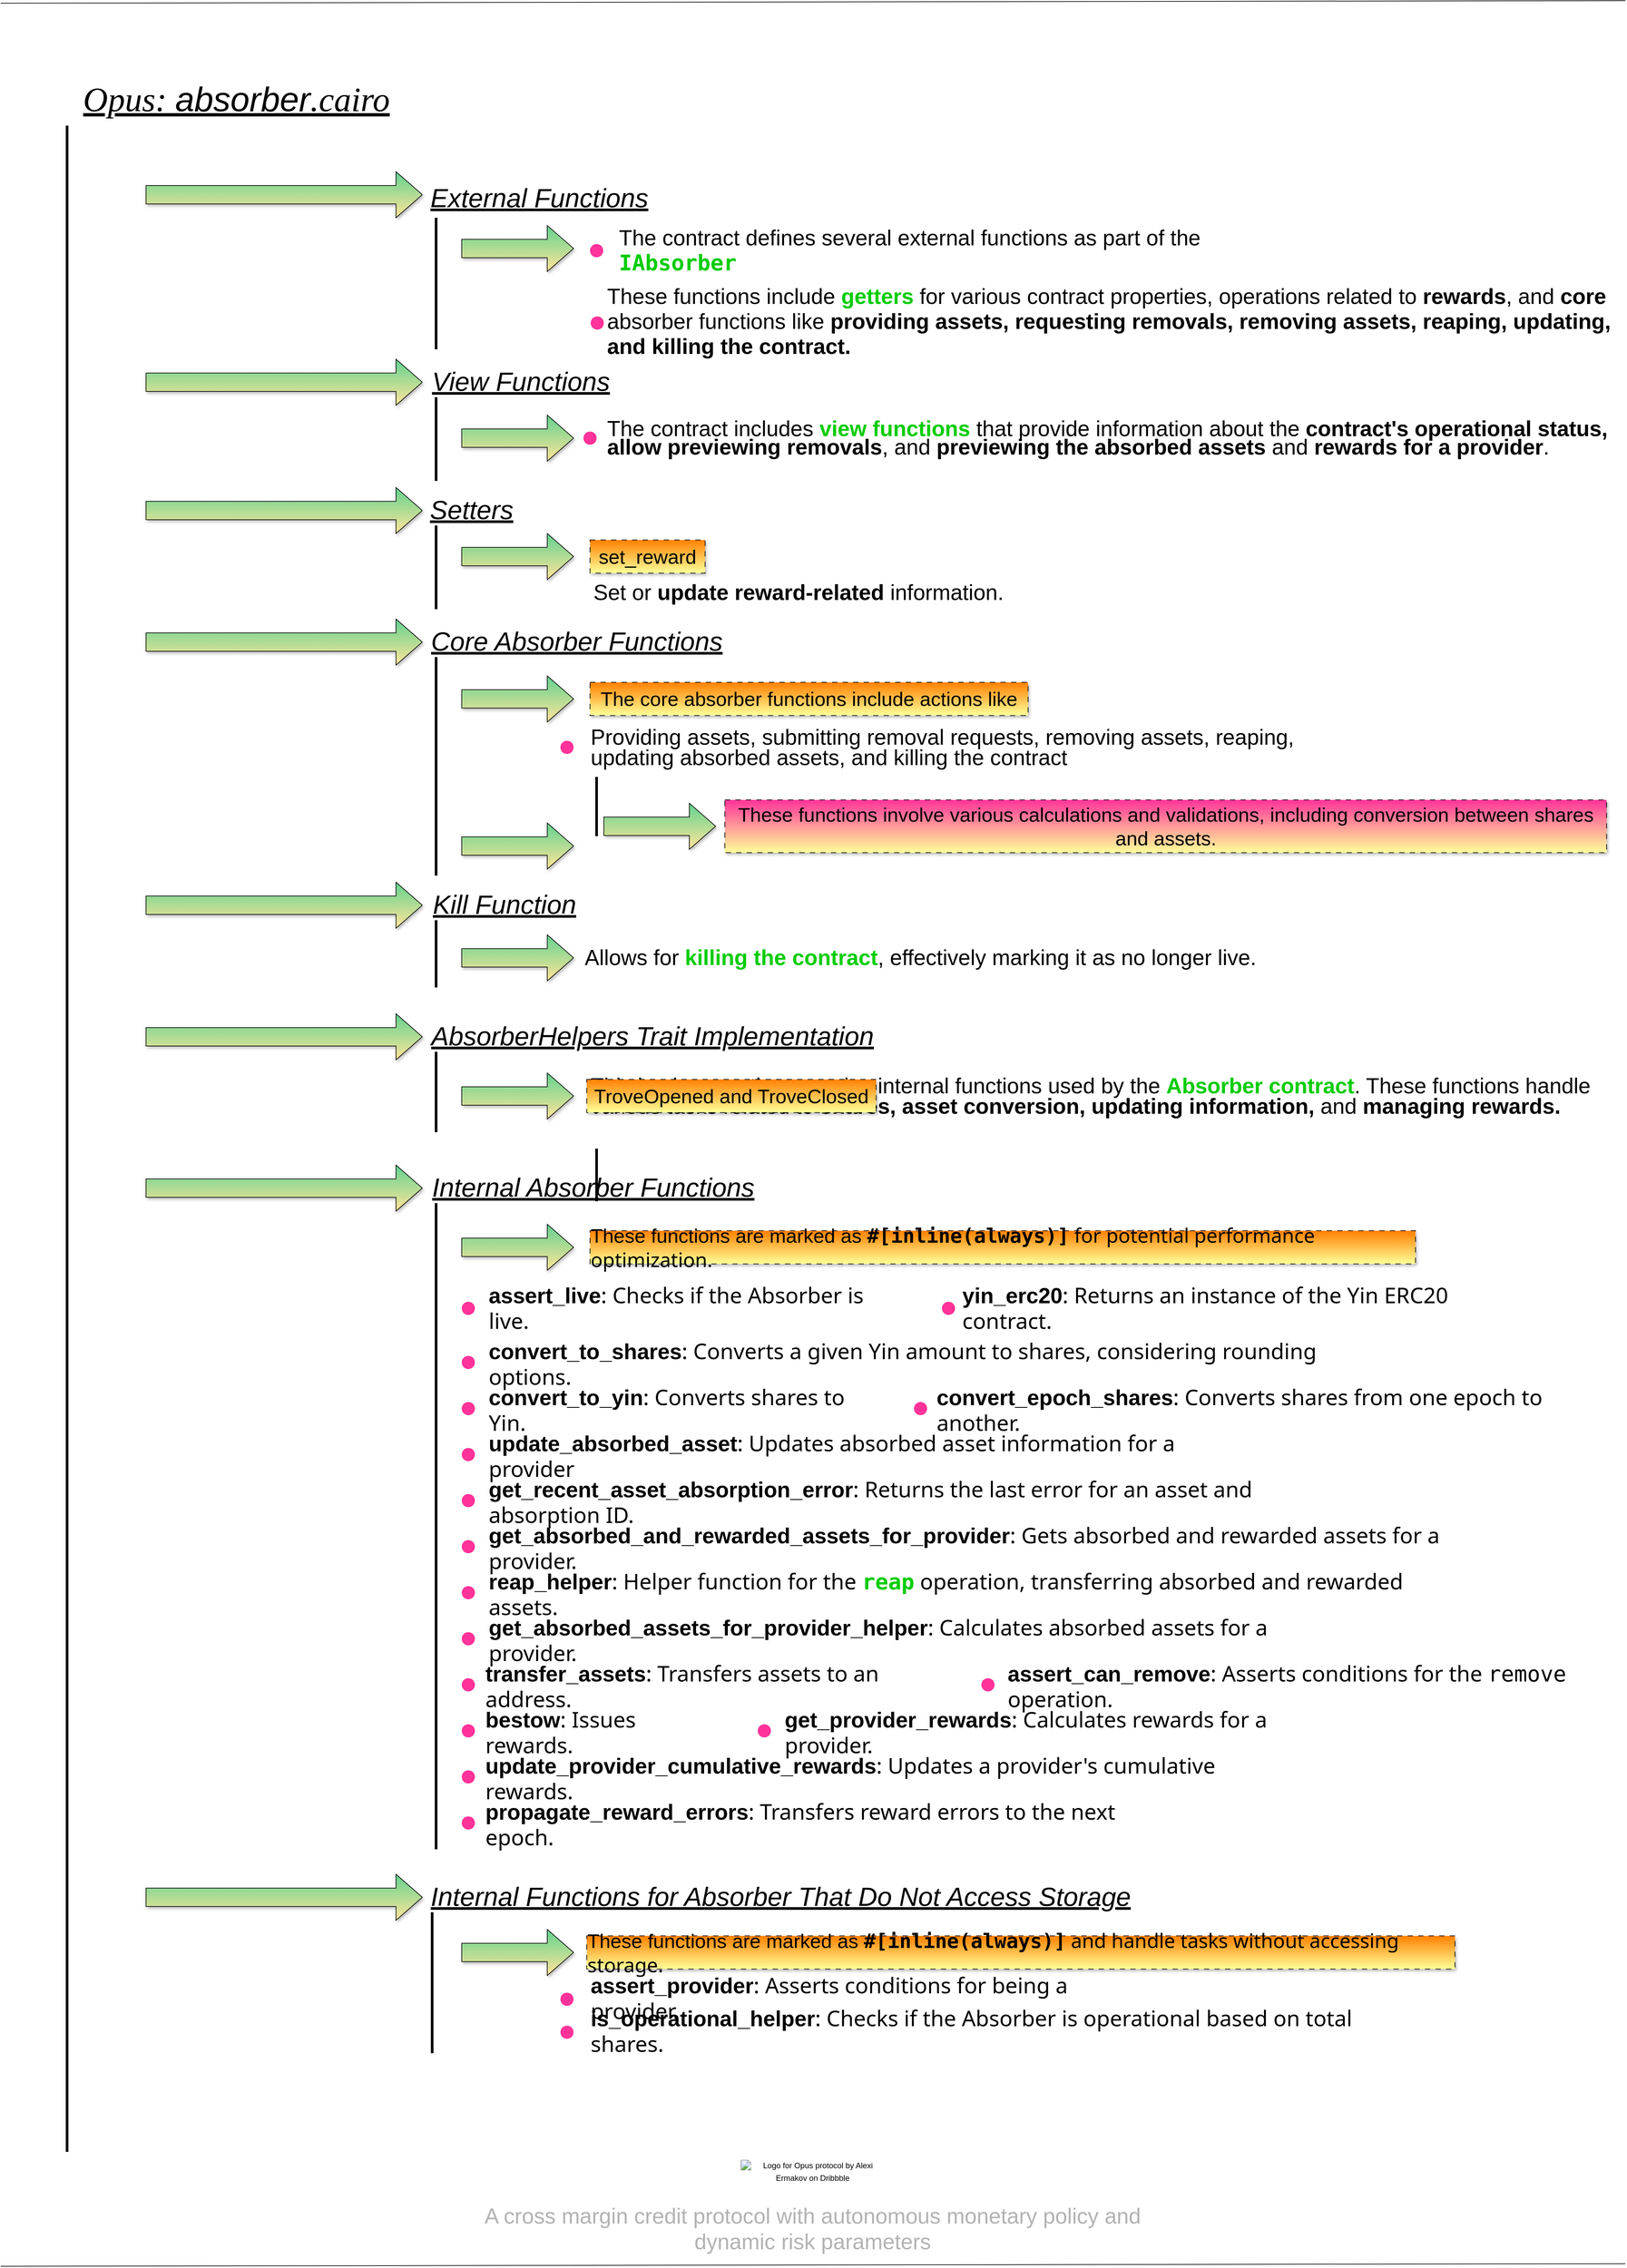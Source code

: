 <mxfile version="23.0.2" type="github">
  <diagram name="Página-1" id="WYHWb9xNBGUlFSOw_rcy">
    <mxGraphModel dx="3474" dy="1427" grid="1" gridSize="10" guides="1" tooltips="1" connect="1" arrows="1" fold="1" page="1" pageScale="1" pageWidth="827" pageHeight="1169" math="0" shadow="0">
      <root>
        <mxCell id="0" />
        <mxCell id="1" parent="0" />
        <mxCell id="pREkOzerDwGeRCU7FLr3-1" value="" style="html=1;shadow=1;align=center;verticalAlign=middle;shape=mxgraph.arrows2.arrow;dy=0.6;dx=40;direction=east;notch=0;rounded=0;fontFamily=Helvetica;fontSize=11;fontColor=default;fillColor=#61D290;gradientColor=#FFE599;strokeColor=#000000;strokeWidth=1;glass=0;" parent="1" vertex="1">
          <mxGeometry x="-600" y="300" width="420" height="70" as="geometry" />
        </mxCell>
        <mxCell id="pREkOzerDwGeRCU7FLr3-2" value="&lt;div style=&quot;text-align: left;&quot;&gt;&lt;h3 style=&quot;border: 0px solid rgb(217, 217, 227); box-sizing: border-box; --tw-border-spacing-x: 0; --tw-border-spacing-y: 0; --tw-translate-x: 0; --tw-translate-y: 0; --tw-rotate: 0; --tw-skew-x: 0; --tw-skew-y: 0; --tw-scale-x: 1; --tw-scale-y: 1; --tw-pan-x: ; --tw-pan-y: ; --tw-pinch-zoom: ; --tw-scroll-snap-strictness: proximity; --tw-gradient-from-position: ; --tw-gradient-via-position: ; --tw-gradient-to-position: ; --tw-ordinal: ; --tw-slashed-zero: ; --tw-numeric-figure: ; --tw-numeric-spacing: ; --tw-numeric-fraction: ; --tw-ring-inset: ; --tw-ring-offset-width: 0px; --tw-ring-offset-color: #fff; --tw-ring-color: rgba(69,89,164,.5); --tw-ring-offset-shadow: 0 0 transparent; --tw-ring-shadow: 0 0 transparent; --tw-shadow: 0 0 transparent; --tw-shadow-colored: 0 0 transparent; --tw-blur: ; --tw-brightness: ; --tw-contrast: ; --tw-grayscale: ; --tw-hue-rotate: ; --tw-invert: ; --tw-saturate: ; --tw-sepia: ; --tw-drop-shadow: ; --tw-backdrop-blur: ; --tw-backdrop-brightness: ; --tw-backdrop-contrast: ; --tw-backdrop-grayscale: ; --tw-backdrop-hue-rotate: ; --tw-backdrop-invert: ; --tw-backdrop-opacity: ; --tw-backdrop-saturate: ; --tw-backdrop-sepia: ; margin: 1rem 0px 0.5rem; line-height: 1.6; color: var(--tw-prose-headings);&quot;&gt;&lt;span style=&quot;font-weight: normal;&quot;&gt;&lt;font style=&quot;font-size: 40px;&quot;&gt;&lt;i&gt;&lt;u&gt;External Functions&lt;/u&gt;&lt;/i&gt;&lt;/font&gt;&lt;/span&gt;&lt;br&gt;&lt;/h3&gt;&lt;/div&gt;" style="rounded=0;whiteSpace=wrap;html=1;fontFamily=Helvetica;fontSize=11;fillColor=none;align=center;dashed=1;strokeWidth=3;strokeColor=none;" parent="1" vertex="1">
          <mxGeometry x="-174" y="312.24" width="344" height="45.52" as="geometry" />
        </mxCell>
        <mxCell id="pREkOzerDwGeRCU7FLr3-3" value="&lt;font style=&quot;font-size: 20px;&quot;&gt;Made by Catellatech C4 Wardens&lt;/font&gt;" style="text;html=1;strokeColor=none;fillColor=none;align=center;verticalAlign=middle;whiteSpace=wrap;rounded=0;" parent="1" vertex="1">
          <mxGeometry x="256" y="2980" width="314.5" height="50" as="geometry" />
        </mxCell>
        <mxCell id="pREkOzerDwGeRCU7FLr3-4" value="" style="endArrow=none;html=1;rounded=0;" parent="1" edge="1">
          <mxGeometry relative="1" as="geometry">
            <mxPoint x="-821" y="3483.87" as="sourcePoint" />
            <mxPoint x="1649" y="3480" as="targetPoint" />
            <Array as="points" />
          </mxGeometry>
        </mxCell>
        <mxCell id="pREkOzerDwGeRCU7FLr3-5" value="" style="resizable=0;html=1;whiteSpace=wrap;align=right;verticalAlign=bottom;" parent="pREkOzerDwGeRCU7FLr3-4" connectable="0" vertex="1">
          <mxGeometry x="1" relative="1" as="geometry" />
        </mxCell>
        <mxCell id="pREkOzerDwGeRCU7FLr3-6" value="" style="endArrow=none;html=1;rounded=0;" parent="1" edge="1">
          <mxGeometry relative="1" as="geometry">
            <mxPoint x="-821" y="43.87" as="sourcePoint" />
            <mxPoint x="1649" y="40" as="targetPoint" />
          </mxGeometry>
        </mxCell>
        <mxCell id="pREkOzerDwGeRCU7FLr3-7" value="" style="resizable=0;html=1;whiteSpace=wrap;align=right;verticalAlign=bottom;" parent="pREkOzerDwGeRCU7FLr3-6" connectable="0" vertex="1">
          <mxGeometry x="1" relative="1" as="geometry" />
        </mxCell>
        <mxCell id="pREkOzerDwGeRCU7FLr3-8" value="" style="line;strokeWidth=4;direction=south;html=1;" parent="1" vertex="1">
          <mxGeometry x="-729.5" y="230" width="19" height="3080" as="geometry" />
        </mxCell>
        <mxCell id="pREkOzerDwGeRCU7FLr3-9" value="" style="line;strokeWidth=4;direction=south;html=1;" parent="1" vertex="1">
          <mxGeometry x="-174" y="370" width="30" height="200" as="geometry" />
        </mxCell>
        <mxCell id="pREkOzerDwGeRCU7FLr3-10" value="" style="html=1;shadow=1;align=center;verticalAlign=middle;shape=mxgraph.arrows2.arrow;dy=0.6;dx=40;direction=east;notch=0;rounded=0;fontFamily=Helvetica;fontSize=11;fontColor=default;fillColor=#61D290;gradientColor=#FFE599;strokeColor=#000000;strokeWidth=1;glass=0;" parent="1" vertex="1">
          <mxGeometry x="-120" y="381.81" width="170" height="70" as="geometry" />
        </mxCell>
        <mxCell id="pREkOzerDwGeRCU7FLr3-12" value="&lt;div style=&quot;text-align: left;&quot;&gt;&lt;font style=&quot;font-size: 52px;&quot; face=&quot;Verdana&quot;&gt;&lt;i&gt;&lt;u&gt;Opus:&amp;nbsp;&lt;/u&gt;&lt;/i&gt;&lt;/font&gt;&lt;font style=&quot;font-size: 52px;&quot;&gt;&lt;i&gt;&lt;u&gt;absorber&lt;/u&gt;&lt;/i&gt;&lt;/font&gt;&lt;font style=&quot;font-size: 52px;&quot; face=&quot;Verdana&quot;&gt;&lt;i&gt;&lt;u&gt;.cairo&lt;/u&gt;&lt;/i&gt;&lt;/font&gt;&lt;/div&gt;" style="rounded=0;whiteSpace=wrap;html=1;fontFamily=Helvetica;fontSize=11;fillColor=none;align=center;dashed=1;strokeWidth=3;strokeColor=none;" parent="1" vertex="1">
          <mxGeometry x="-729.5" y="140" width="533" height="100" as="geometry" />
        </mxCell>
        <mxCell id="pREkOzerDwGeRCU7FLr3-16" value="" style="shape=waypoint;sketch=0;fillStyle=solid;size=6;pointerEvents=1;points=[];fillColor=#FF3399;resizable=0;rotatable=0;perimeter=centerPerimeter;snapToPoint=1;rounded=0;strokeWidth=8;align=center;verticalAlign=middle;fontFamily=Helvetica;fontSize=12;fontColor=default;html=1;strokeColor=#FF3399;shadow=0;gradientColor=#a0fefd;" parent="1" vertex="1">
          <mxGeometry x="75" y="410" width="20" height="20" as="geometry" />
        </mxCell>
        <mxCell id="pREkOzerDwGeRCU7FLr3-82" value="&lt;h1 style=&quot;text-align: left; background-image: none; background-position: initial; background-size: initial; background-repeat: initial; background-attachment: initial; background-origin: initial; background-clip: initial; border: none; box-sizing: border-box; margin: 0.25em 0px 0.25rem; padding: 0px; vertical-align: baseline; line-height: 115%; font-size: 33px;&quot; class=&quot;type__headline__xs&quot;&gt;&lt;span style=&quot;font-weight: normal;&quot;&gt;The contract defines several external functions as part of the &lt;/span&gt;&lt;code style=&quot;border: 0px solid rgb(217, 217, 227); box-sizing: border-box; --tw-border-spacing-x: 0; --tw-border-spacing-y: 0; --tw-translate-x: 0; --tw-translate-y: 0; --tw-rotate: 0; --tw-skew-x: 0; --tw-skew-y: 0; --tw-scale-x: 1; --tw-scale-y: 1; --tw-pan-x: ; --tw-pan-y: ; --tw-pinch-zoom: ; --tw-scroll-snap-strictness: proximity; --tw-gradient-from-position: ; --tw-gradient-via-position: ; --tw-gradient-to-position: ; --tw-ordinal: ; --tw-slashed-zero: ; --tw-numeric-figure: ; --tw-numeric-spacing: ; --tw-numeric-fraction: ; --tw-ring-inset: ; --tw-ring-offset-width: 0px; --tw-ring-offset-color: #fff; --tw-ring-color: rgba(69,89,164,.5); --tw-ring-offset-shadow: 0 0 transparent; --tw-ring-shadow: 0 0 transparent; --tw-shadow: 0 0 transparent; --tw-shadow-colored: 0 0 transparent; --tw-blur: ; --tw-brightness: ; --tw-contrast: ; --tw-grayscale: ; --tw-hue-rotate: ; --tw-invert: ; --tw-saturate: ; --tw-sepia: ; --tw-drop-shadow: ; --tw-backdrop-blur: ; --tw-backdrop-brightness: ; --tw-backdrop-contrast: ; --tw-backdrop-grayscale: ; --tw-backdrop-hue-rotate: ; --tw-backdrop-invert: ; --tw-backdrop-opacity: ; --tw-backdrop-saturate: ; --tw-backdrop-sepia: ; font-family: &amp;quot;Söhne Mono&amp;quot;, Monaco, &amp;quot;Andale Mono&amp;quot;, &amp;quot;Ubuntu Mono&amp;quot;, monospace !important;&quot;&gt;&lt;font style=&quot;&quot; color=&quot;#00cc00&quot;&gt;IAbsorber&lt;/font&gt;&lt;/code&gt;&lt;br&gt;&lt;/h1&gt;" style="text;html=1;strokeColor=none;fillColor=none;align=center;verticalAlign=middle;whiteSpace=wrap;rounded=0;" parent="1" vertex="1">
          <mxGeometry x="118" y="394.31" width="934" height="45" as="geometry" />
        </mxCell>
        <mxCell id="xIatBVE-WiEMknJXy6co-2" value="&lt;div style=&quot;&quot;&gt;&lt;div style=&quot;line-height: 19px;&quot;&gt;&lt;img alt=&quot;Logo for Opus protocol by Alexi Ermakov on Dribbble&quot; src=&quot;https://encrypted-tbn0.gstatic.com/images?q=tbn:ANd9GcS7NSXjLVEpL_TShw1lKmiH_juCzlgPHIMTSw&amp;amp;usqp=CAU&quot;&gt;&lt;br&gt;&lt;/div&gt;&lt;/div&gt;" style="text;html=1;strokeColor=none;fillColor=none;align=center;verticalAlign=middle;whiteSpace=wrap;rounded=0;" vertex="1" parent="1">
          <mxGeometry x="303" y="3220" width="221" height="240" as="geometry" />
        </mxCell>
        <mxCell id="xIatBVE-WiEMknJXy6co-3" value="&lt;h1 style=&quot;border: none; background-image: none; background-position: initial; background-size: initial; background-repeat: initial; background-attachment: initial; background-origin: initial; background-clip: initial; box-sizing: border-box; margin: 0.25em 0px 0.25rem; padding: 0px; vertical-align: baseline; line-height: 28.8px; text-align: start;&quot; class=&quot;type__headline__xs&quot;&gt;&lt;font style=&quot;border-color: var(--border-color); font-size: 37px; font-weight: normal;&quot; face=&quot;Verdana&quot;&gt;&amp;nbsp; &amp;nbsp; &amp;nbsp; &amp;nbsp; &amp;nbsp; &amp;nbsp; &amp;nbsp; &amp;nbsp; &amp;nbsp; &amp;nbsp; &amp;nbsp; &amp;nbsp; &amp;nbsp; &amp;nbsp; &amp;nbsp; &amp;nbsp; &amp;nbsp; &amp;nbsp;&amp;nbsp;&lt;/font&gt;&lt;/h1&gt;&lt;div style=&quot;font-size: 33px;&quot;&gt;&lt;/div&gt;&lt;font style=&quot;font-size: 33px;&quot;&gt;&lt;font color=&quot;#b3b3b3&quot;&gt;A cross margin credit protocol with autonomous monetary policy and dynamic risk parameters&lt;/font&gt;&lt;br&gt;&lt;/font&gt;" style="text;html=1;strokeColor=none;fillColor=none;align=center;verticalAlign=middle;whiteSpace=wrap;rounded=0;fontSize=11;fontFamily=Helvetica;fontColor=default;" vertex="1" parent="1">
          <mxGeometry x="-100" y="3350" width="1027" height="110" as="geometry" />
        </mxCell>
        <mxCell id="xIatBVE-WiEMknJXy6co-4" value="&lt;h1 style=&quot;text-align: left; background-image: none; background-position: initial; background-size: initial; background-repeat: initial; background-attachment: initial; background-origin: initial; background-clip: initial; border: none; box-sizing: border-box; margin: 0.25em 0px 0.25rem; padding: 0px; vertical-align: baseline; line-height: 115%; font-size: 33px;&quot; class=&quot;type__headline__xs&quot;&gt;&lt;font style=&quot;font-size: 33px;&quot;&gt;&lt;span style=&quot;font-weight: normal;&quot;&gt;These functions include &lt;/span&gt;&lt;font color=&quot;#00cc00&quot;&gt;getters&lt;/font&gt;&lt;span style=&quot;font-weight: normal;&quot;&gt; for various contract properties, operations related to &lt;/span&gt;rewards&lt;span style=&quot;font-weight: normal;&quot;&gt;, and &lt;/span&gt;core&lt;span style=&quot;font-weight: normal;&quot;&gt; absorber functions like &lt;/span&gt;providing assets, requesting removals, removing assets, reaping, updating, and killing the contract.&lt;/font&gt;&lt;/h1&gt;&lt;div style=&quot;text-align: left; font-size: 33px;&quot;&gt;&lt;br&gt;&lt;/div&gt;" style="text;html=1;strokeColor=none;fillColor=none;align=center;verticalAlign=middle;whiteSpace=wrap;rounded=0;" vertex="1" parent="1">
          <mxGeometry x="100" y="480" width="1536" height="130" as="geometry" />
        </mxCell>
        <mxCell id="xIatBVE-WiEMknJXy6co-5" value="" style="shape=waypoint;sketch=0;fillStyle=solid;size=6;pointerEvents=1;points=[];fillColor=#FF3399;resizable=0;rotatable=0;perimeter=centerPerimeter;snapToPoint=1;rounded=0;strokeWidth=8;align=center;verticalAlign=middle;fontFamily=Helvetica;fontSize=12;fontColor=default;html=1;strokeColor=#FF3399;shadow=0;gradientColor=#a0fefd;" vertex="1" parent="1">
          <mxGeometry x="76" y="520" width="20" height="20" as="geometry" />
        </mxCell>
        <mxCell id="xIatBVE-WiEMknJXy6co-6" value="" style="html=1;shadow=1;align=center;verticalAlign=middle;shape=mxgraph.arrows2.arrow;dy=0.6;dx=40;direction=east;notch=0;rounded=0;fontFamily=Helvetica;fontSize=11;fontColor=default;fillColor=#61D290;gradientColor=#FFE599;strokeColor=#000000;strokeWidth=1;glass=0;" vertex="1" parent="1">
          <mxGeometry x="-600" y="585" width="420" height="70" as="geometry" />
        </mxCell>
        <mxCell id="xIatBVE-WiEMknJXy6co-7" value="&lt;div style=&quot;text-align: left; line-height: 190%;&quot;&gt;&lt;h3 style=&quot;border: 0px solid rgb(217, 217, 227); box-sizing: border-box; --tw-border-spacing-x: 0; --tw-border-spacing-y: 0; --tw-translate-x: 0; --tw-translate-y: 0; --tw-rotate: 0; --tw-skew-x: 0; --tw-skew-y: 0; --tw-scale-x: 1; --tw-scale-y: 1; --tw-pan-x: ; --tw-pan-y: ; --tw-pinch-zoom: ; --tw-scroll-snap-strictness: proximity; --tw-gradient-from-position: ; --tw-gradient-via-position: ; --tw-gradient-to-position: ; --tw-ordinal: ; --tw-slashed-zero: ; --tw-numeric-figure: ; --tw-numeric-spacing: ; --tw-numeric-fraction: ; --tw-ring-inset: ; --tw-ring-offset-width: 0px; --tw-ring-offset-color: #fff; --tw-ring-color: rgba(69,89,164,.5); --tw-ring-offset-shadow: 0 0 transparent; --tw-ring-shadow: 0 0 transparent; --tw-shadow: 0 0 transparent; --tw-shadow-colored: 0 0 transparent; --tw-blur: ; --tw-brightness: ; --tw-contrast: ; --tw-grayscale: ; --tw-hue-rotate: ; --tw-invert: ; --tw-saturate: ; --tw-sepia: ; --tw-drop-shadow: ; --tw-backdrop-blur: ; --tw-backdrop-brightness: ; --tw-backdrop-contrast: ; --tw-backdrop-grayscale: ; --tw-backdrop-hue-rotate: ; --tw-backdrop-invert: ; --tw-backdrop-opacity: ; --tw-backdrop-saturate: ; --tw-backdrop-sepia: ; margin: 1rem 0px 0.5rem; line-height: 190%;&quot;&gt;&lt;span style=&quot;font-weight: normal;&quot;&gt;&lt;font style=&quot;font-size: 40px;&quot;&gt;&lt;i&gt;&lt;u&gt;View Functions&lt;/u&gt;&lt;/i&gt;&lt;/font&gt;&lt;/span&gt;&lt;br&gt;&lt;/h3&gt;&lt;/div&gt;" style="rounded=0;whiteSpace=wrap;html=1;fontFamily=Helvetica;fontSize=11;fillColor=none;align=center;dashed=1;strokeWidth=3;strokeColor=none;" vertex="1" parent="1">
          <mxGeometry x="-170" y="597.24" width="280" height="45.52" as="geometry" />
        </mxCell>
        <mxCell id="xIatBVE-WiEMknJXy6co-8" value="" style="line;strokeWidth=4;direction=south;html=1;" vertex="1" parent="1">
          <mxGeometry x="-174" y="642.76" width="30" height="127.24" as="geometry" />
        </mxCell>
        <mxCell id="xIatBVE-WiEMknJXy6co-9" value="" style="html=1;shadow=1;align=center;verticalAlign=middle;shape=mxgraph.arrows2.arrow;dy=0.6;dx=40;direction=east;notch=0;rounded=0;fontFamily=Helvetica;fontSize=11;fontColor=default;fillColor=#61D290;gradientColor=#FFE599;strokeColor=#000000;strokeWidth=1;glass=0;" vertex="1" parent="1">
          <mxGeometry x="-120" y="670" width="170" height="70" as="geometry" />
        </mxCell>
        <mxCell id="xIatBVE-WiEMknJXy6co-10" value="&lt;div style=&quot;text-align: left; font-size: 30px;&quot;&gt;set_reward&lt;br&gt;&lt;/div&gt;" style="rounded=0;whiteSpace=wrap;html=1;fontFamily=Helvetica;fontSize=11;fillColor=#FF8000;align=center;strokeWidth=1;strokeColor=#000000;gradientColor=#FFFF99;glass=0;shadow=1;dashed=1;dashPattern=8 8;" vertex="1" parent="1">
          <mxGeometry x="75" y="859.8" width="175" height="50.41" as="geometry" />
        </mxCell>
        <mxCell id="xIatBVE-WiEMknJXy6co-11" value="&lt;h1 style=&quot;text-align: left; background-image: none; background-position: initial; background-size: initial; background-repeat: initial; background-attachment: initial; background-origin: initial; background-clip: initial; border: none; box-sizing: border-box; margin: 0.25em 0px 0.25rem; padding: 0px; vertical-align: baseline; line-height: 104%;&quot; class=&quot;type__headline__xs&quot;&gt;&lt;font style=&quot;font-size: 33px;&quot;&gt;&lt;span style=&quot;font-weight: normal;&quot;&gt;The contract includes &lt;/span&gt;&lt;font color=&quot;#00cc00&quot;&gt;view functions&lt;/font&gt;&lt;span style=&quot;font-weight: normal;&quot;&gt; that provide information about the &lt;/span&gt;contract&#39;s operational status, allow previewing removals&lt;span style=&quot;font-weight: normal;&quot;&gt;, and &lt;/span&gt;previewing the absorbed assets&lt;span style=&quot;font-weight: normal;&quot;&gt; and &lt;/span&gt;rewards for a provider&lt;span style=&quot;font-weight: normal;&quot;&gt;.&lt;/span&gt;&lt;/font&gt;&lt;br&gt;&lt;/h1&gt;" style="text;html=1;strokeColor=none;fillColor=none;align=center;verticalAlign=middle;whiteSpace=wrap;rounded=0;" vertex="1" parent="1">
          <mxGeometry x="100" y="665" width="1547" height="80" as="geometry" />
        </mxCell>
        <mxCell id="xIatBVE-WiEMknJXy6co-23" value="" style="html=1;shadow=1;align=center;verticalAlign=middle;shape=mxgraph.arrows2.arrow;dy=0.6;dx=40;direction=east;notch=0;rounded=0;fontFamily=Helvetica;fontSize=11;fontColor=default;fillColor=#61D290;gradientColor=#FFE599;strokeColor=#000000;strokeWidth=1;glass=0;" vertex="1" parent="1">
          <mxGeometry x="-120" y="850" width="170" height="70" as="geometry" />
        </mxCell>
        <mxCell id="xIatBVE-WiEMknJXy6co-25" value="&lt;div style=&quot;text-align: left; font-size: 30px;&quot;&gt;The core absorber functions include actions like&lt;br&gt;&lt;/div&gt;" style="rounded=0;whiteSpace=wrap;html=1;fontFamily=Helvetica;fontSize=11;fillColor=#FF8000;align=center;strokeWidth=1;strokeColor=#000000;gradientColor=#FFFF99;glass=0;shadow=1;dashed=1;dashPattern=8 8;" vertex="1" parent="1">
          <mxGeometry x="75" y="1076.18" width="666" height="50.41" as="geometry" />
        </mxCell>
        <mxCell id="xIatBVE-WiEMknJXy6co-30" value="&lt;h1 style=&quot;text-align: left; background-image: none; background-position: initial; background-size: initial; background-repeat: initial; background-attachment: initial; background-origin: initial; background-clip: initial; border: none; box-sizing: border-box; margin: 0.25em 0px 0.25rem; padding: 0px; vertical-align: baseline; line-height: 115%;&quot; class=&quot;type__headline__xs&quot;&gt;&lt;span style=&quot;font-weight: normal;&quot;&gt;&lt;font style=&quot;font-size: 33px;&quot;&gt;Providing assets, submitting removal requests, removing assets, reaping, updating absorbed assets, and killing the contract&lt;/font&gt;&lt;/span&gt;&lt;br&gt;&lt;/h1&gt;" style="text;html=1;strokeColor=none;fillColor=none;align=center;verticalAlign=middle;whiteSpace=wrap;rounded=0;fontStyle=0" vertex="1" parent="1">
          <mxGeometry x="75" y="1140" width="1100" height="70" as="geometry" />
        </mxCell>
        <mxCell id="xIatBVE-WiEMknJXy6co-35" value="&lt;h1 style=&quot;text-align: left; background-image: none; background-position: initial; background-size: initial; background-repeat: initial; background-attachment: initial; background-origin: initial; background-clip: initial; border: none; box-sizing: border-box; margin: 0.25em 0px 0.25rem; padding: 0px; vertical-align: baseline; line-height: 115%;&quot; class=&quot;type__headline__xs&quot;&gt;&lt;font style=&quot;font-size: 33px;&quot;&gt;&lt;span style=&quot;font-weight: normal;&quot;&gt;Allows for &lt;/span&gt;&lt;font color=&quot;#00cc00&quot;&gt;killing the contract&lt;/font&gt;&lt;span style=&quot;font-weight: normal;&quot;&gt;, effectively marking it as no longer live.&lt;/span&gt;&lt;/font&gt;&lt;br&gt;&lt;/h1&gt;" style="text;html=1;strokeColor=none;fillColor=none;align=center;verticalAlign=middle;whiteSpace=wrap;rounded=0;fontStyle=0" vertex="1" parent="1">
          <mxGeometry x="65" y="1472.5" width="1025" height="45" as="geometry" />
        </mxCell>
        <mxCell id="xIatBVE-WiEMknJXy6co-37" value="" style="html=1;shadow=1;align=center;verticalAlign=middle;shape=mxgraph.arrows2.arrow;dy=0.6;dx=40;direction=east;notch=0;rounded=0;fontFamily=Helvetica;fontSize=11;fontColor=default;fillColor=#61D290;gradientColor=#FFE599;strokeColor=#000000;strokeWidth=1;glass=0;" vertex="1" parent="1">
          <mxGeometry x="-600" y="1380" width="420" height="70" as="geometry" />
        </mxCell>
        <mxCell id="xIatBVE-WiEMknJXy6co-38" value="&lt;div style=&quot;text-align: left; line-height: 190%;&quot;&gt;&lt;h3 style=&quot;border: 0px solid rgb(217, 217, 227); box-sizing: border-box; --tw-border-spacing-x: 0; --tw-border-spacing-y: 0; --tw-translate-x: 0; --tw-translate-y: 0; --tw-rotate: 0; --tw-skew-x: 0; --tw-skew-y: 0; --tw-scale-x: 1; --tw-scale-y: 1; --tw-pan-x: ; --tw-pan-y: ; --tw-pinch-zoom: ; --tw-scroll-snap-strictness: proximity; --tw-gradient-from-position: ; --tw-gradient-via-position: ; --tw-gradient-to-position: ; --tw-ordinal: ; --tw-slashed-zero: ; --tw-numeric-figure: ; --tw-numeric-spacing: ; --tw-numeric-fraction: ; --tw-ring-inset: ; --tw-ring-offset-width: 0px; --tw-ring-offset-color: #fff; --tw-ring-color: rgba(69,89,164,.5); --tw-ring-offset-shadow: 0 0 transparent; --tw-ring-shadow: 0 0 transparent; --tw-shadow: 0 0 transparent; --tw-shadow-colored: 0 0 transparent; --tw-blur: ; --tw-brightness: ; --tw-contrast: ; --tw-grayscale: ; --tw-hue-rotate: ; --tw-invert: ; --tw-saturate: ; --tw-sepia: ; --tw-drop-shadow: ; --tw-backdrop-blur: ; --tw-backdrop-brightness: ; --tw-backdrop-contrast: ; --tw-backdrop-grayscale: ; --tw-backdrop-hue-rotate: ; --tw-backdrop-invert: ; --tw-backdrop-opacity: ; --tw-backdrop-saturate: ; --tw-backdrop-sepia: ; margin: 1rem 0px 0.5rem; line-height: 190%;&quot;&gt;&lt;span style=&quot;font-weight: normal;&quot;&gt;&lt;i&gt;&lt;font style=&quot;font-size: 40px;&quot;&gt;&lt;u&gt;Kill Function&lt;/u&gt;&lt;/font&gt;&lt;/i&gt;&lt;/span&gt;&lt;br&gt;&lt;/h3&gt;&lt;/div&gt;" style="rounded=0;whiteSpace=wrap;html=1;fontFamily=Helvetica;fontSize=11;fillColor=none;align=center;dashed=1;strokeWidth=3;strokeColor=none;" vertex="1" parent="1">
          <mxGeometry x="-170" y="1392.24" width="230" height="45.52" as="geometry" />
        </mxCell>
        <mxCell id="xIatBVE-WiEMknJXy6co-39" value="" style="line;strokeWidth=4;direction=south;html=1;" vertex="1" parent="1">
          <mxGeometry x="-174" y="1437.76" width="30" height="102.24" as="geometry" />
        </mxCell>
        <mxCell id="xIatBVE-WiEMknJXy6co-40" value="" style="html=1;shadow=1;align=center;verticalAlign=middle;shape=mxgraph.arrows2.arrow;dy=0.6;dx=40;direction=east;notch=0;rounded=0;fontFamily=Helvetica;fontSize=11;fontColor=default;fillColor=#61D290;gradientColor=#FFE599;strokeColor=#000000;strokeWidth=1;glass=0;" vertex="1" parent="1">
          <mxGeometry x="-120" y="1460" width="170" height="70" as="geometry" />
        </mxCell>
        <mxCell id="xIatBVE-WiEMknJXy6co-42" value="&lt;h1 style=&quot;text-align: left; background-image: none; background-position: initial; background-size: initial; background-repeat: initial; background-attachment: initial; background-origin: initial; background-clip: initial; border: none; box-sizing: border-box; margin: 0.25em 0px 0.25rem; padding: 0px; vertical-align: baseline; line-height: 115%;&quot; class=&quot;type__headline__xs&quot;&gt;&lt;font style=&quot;font-size: 33px;&quot;&gt;&lt;span style=&quot;font-weight: normal;&quot;&gt;This implementation contains internal functions used by the &lt;/span&gt;&lt;font color=&quot;#00cc00&quot;&gt;Absorber contract&lt;/font&gt;&lt;span style=&quot;font-weight: normal;&quot;&gt;. These functions handle various tasks related to &lt;/span&gt;shares, asset conversion, updating information, &lt;span style=&quot;font-weight: normal;&quot;&gt;and &lt;/span&gt;managing rewards.&lt;/font&gt;&lt;br&gt;&lt;/h1&gt;" style="text;html=1;strokeColor=none;fillColor=none;align=center;verticalAlign=middle;whiteSpace=wrap;rounded=0;fontStyle=0" vertex="1" parent="1">
          <mxGeometry x="75" y="1665" width="1535" height="80" as="geometry" />
        </mxCell>
        <mxCell id="xIatBVE-WiEMknJXy6co-43" value="" style="html=1;shadow=1;align=center;verticalAlign=middle;shape=mxgraph.arrows2.arrow;dy=0.6;dx=40;direction=east;notch=0;rounded=0;fontFamily=Helvetica;fontSize=11;fontColor=default;fillColor=#61D290;gradientColor=#FFE599;strokeColor=#000000;strokeWidth=1;glass=0;" vertex="1" parent="1">
          <mxGeometry x="-120" y="1670" width="170" height="70" as="geometry" />
        </mxCell>
        <mxCell id="xIatBVE-WiEMknJXy6co-45" value="&lt;div style=&quot;text-align: left; font-size: 30px;&quot;&gt;These functions are marked as &lt;code style=&quot;border: 0px solid rgb(217, 217, 227); box-sizing: border-box; --tw-border-spacing-x: 0; --tw-border-spacing-y: 0; --tw-translate-x: 0; --tw-translate-y: 0; --tw-rotate: 0; --tw-skew-x: 0; --tw-skew-y: 0; --tw-scale-x: 1; --tw-scale-y: 1; --tw-pan-x: ; --tw-pan-y: ; --tw-pinch-zoom: ; --tw-scroll-snap-strictness: proximity; --tw-gradient-from-position: ; --tw-gradient-via-position: ; --tw-gradient-to-position: ; --tw-ordinal: ; --tw-slashed-zero: ; --tw-numeric-figure: ; --tw-numeric-spacing: ; --tw-numeric-fraction: ; --tw-ring-inset: ; --tw-ring-offset-width: 0px; --tw-ring-offset-color: #fff; --tw-ring-color: rgba(69,89,164,.5); --tw-ring-offset-shadow: 0 0 transparent; --tw-ring-shadow: 0 0 transparent; --tw-shadow: 0 0 transparent; --tw-shadow-colored: 0 0 transparent; --tw-blur: ; --tw-brightness: ; --tw-contrast: ; --tw-grayscale: ; --tw-hue-rotate: ; --tw-invert: ; --tw-saturate: ; --tw-sepia: ; --tw-drop-shadow: ; --tw-backdrop-blur: ; --tw-backdrop-brightness: ; --tw-backdrop-contrast: ; --tw-backdrop-grayscale: ; --tw-backdrop-hue-rotate: ; --tw-backdrop-invert: ; --tw-backdrop-opacity: ; --tw-backdrop-saturate: ; --tw-backdrop-sepia: ; font-weight: 600; font-family: &amp;quot;Söhne Mono&amp;quot;, Monaco, &amp;quot;Andale Mono&amp;quot;, &amp;quot;Ubuntu Mono&amp;quot;, monospace !important;&quot;&gt;#[inline(always)]&lt;/code&gt;&lt;span style=&quot;font-family: Söhne, ui-sans-serif, system-ui, -apple-system, &amp;quot;Segoe UI&amp;quot;, Roboto, Ubuntu, Cantarell, &amp;quot;Noto Sans&amp;quot;, sans-serif, &amp;quot;Helvetica Neue&amp;quot;, Arial, &amp;quot;Apple Color Emoji&amp;quot;, &amp;quot;Segoe UI Emoji&amp;quot;, &amp;quot;Segoe UI Symbol&amp;quot;, &amp;quot;Noto Color Emoji&amp;quot;;&quot;&gt; for potential performance optimization.&lt;/span&gt;&lt;br&gt;&lt;/div&gt;" style="rounded=0;whiteSpace=wrap;html=1;fontFamily=Helvetica;fontSize=11;fillColor=#FF8000;align=center;strokeWidth=1;strokeColor=#000000;gradientColor=#FFFF99;glass=0;shadow=1;dashed=1;dashPattern=8 8;" vertex="1" parent="1">
          <mxGeometry x="75" y="1909.79" width="1255" height="50.41" as="geometry" />
        </mxCell>
        <mxCell id="xIatBVE-WiEMknJXy6co-46" value="&lt;h1 style=&quot;text-align: left; background-image: none; background-position: initial; background-size: initial; background-repeat: initial; background-attachment: initial; background-origin: initial; background-clip: initial; border: none; box-sizing: border-box; margin: 0.25em 0px 0.25rem; padding: 0px; vertical-align: baseline; line-height: 115%; font-size: 33px;&quot; class=&quot;type__headline__xs&quot;&gt;assert_live&lt;span style=&quot;font-weight: normal; font-family: Söhne, ui-sans-serif, system-ui, -apple-system, &amp;quot;Segoe UI&amp;quot;, Roboto, Ubuntu, Cantarell, &amp;quot;Noto Sans&amp;quot;, sans-serif, &amp;quot;Helvetica Neue&amp;quot;, Arial, &amp;quot;Apple Color Emoji&amp;quot;, &amp;quot;Segoe UI Emoji&amp;quot;, &amp;quot;Segoe UI Symbol&amp;quot;, &amp;quot;Noto Color Emoji&amp;quot;;&quot;&gt;: Checks if the Absorber is live.&lt;/span&gt;&lt;br&gt;&lt;/h1&gt;" style="text;html=1;strokeColor=none;fillColor=none;align=center;verticalAlign=middle;whiteSpace=wrap;rounded=0;fontStyle=0" vertex="1" parent="1">
          <mxGeometry x="-80" y="2005.26" width="629.25" height="40.26" as="geometry" />
        </mxCell>
        <mxCell id="xIatBVE-WiEMknJXy6co-47" value="" style="html=1;shadow=1;align=center;verticalAlign=middle;shape=mxgraph.arrows2.arrow;dy=0.6;dx=40;direction=east;notch=0;rounded=0;fontFamily=Helvetica;fontSize=11;fontColor=default;fillColor=#61D290;gradientColor=#FFE599;strokeColor=#000000;strokeWidth=1;glass=0;" vertex="1" parent="1">
          <mxGeometry x="-600" y="1580" width="420" height="70" as="geometry" />
        </mxCell>
        <mxCell id="xIatBVE-WiEMknJXy6co-48" value="&lt;div style=&quot;text-align: left; line-height: 190%;&quot;&gt;&lt;h3 style=&quot;border: 0px solid rgb(217, 217, 227); box-sizing: border-box; --tw-border-spacing-x: 0; --tw-border-spacing-y: 0; --tw-translate-x: 0; --tw-translate-y: 0; --tw-rotate: 0; --tw-skew-x: 0; --tw-skew-y: 0; --tw-scale-x: 1; --tw-scale-y: 1; --tw-pan-x: ; --tw-pan-y: ; --tw-pinch-zoom: ; --tw-scroll-snap-strictness: proximity; --tw-gradient-from-position: ; --tw-gradient-via-position: ; --tw-gradient-to-position: ; --tw-ordinal: ; --tw-slashed-zero: ; --tw-numeric-figure: ; --tw-numeric-spacing: ; --tw-numeric-fraction: ; --tw-ring-inset: ; --tw-ring-offset-width: 0px; --tw-ring-offset-color: #fff; --tw-ring-color: rgba(69,89,164,.5); --tw-ring-offset-shadow: 0 0 transparent; --tw-ring-shadow: 0 0 transparent; --tw-shadow: 0 0 transparent; --tw-shadow-colored: 0 0 transparent; --tw-blur: ; --tw-brightness: ; --tw-contrast: ; --tw-grayscale: ; --tw-hue-rotate: ; --tw-invert: ; --tw-saturate: ; --tw-sepia: ; --tw-drop-shadow: ; --tw-backdrop-blur: ; --tw-backdrop-brightness: ; --tw-backdrop-contrast: ; --tw-backdrop-grayscale: ; --tw-backdrop-hue-rotate: ; --tw-backdrop-invert: ; --tw-backdrop-opacity: ; --tw-backdrop-saturate: ; --tw-backdrop-sepia: ; margin: 1rem 0px 0.5rem; line-height: 190%;&quot;&gt;&lt;span style=&quot;font-weight: normal;&quot;&gt;&lt;font style=&quot;font-size: 40px;&quot;&gt;&lt;i&gt;&lt;u&gt;AbsorberHelpers Trait Implementation&lt;/u&gt;&lt;/i&gt;&lt;/font&gt;&lt;/span&gt;&lt;br&gt;&lt;/h3&gt;&lt;/div&gt;" style="rounded=0;whiteSpace=wrap;html=1;fontFamily=Helvetica;fontSize=11;fillColor=none;align=center;dashed=1;strokeWidth=3;strokeColor=none;" vertex="1" parent="1">
          <mxGeometry x="-170" y="1592.24" width="680" height="45.52" as="geometry" />
        </mxCell>
        <mxCell id="xIatBVE-WiEMknJXy6co-49" value="" style="line;strokeWidth=4;direction=south;html=1;" vertex="1" parent="1">
          <mxGeometry x="-174" y="1637.76" width="30" height="122.24" as="geometry" />
        </mxCell>
        <mxCell id="xIatBVE-WiEMknJXy6co-50" value="" style="html=1;shadow=1;align=center;verticalAlign=middle;shape=mxgraph.arrows2.arrow;dy=0.6;dx=40;direction=east;notch=0;rounded=0;fontFamily=Helvetica;fontSize=11;fontColor=default;fillColor=#61D290;gradientColor=#FFE599;strokeColor=#000000;strokeWidth=1;glass=0;" vertex="1" parent="1">
          <mxGeometry x="-120" y="1900" width="170" height="70" as="geometry" />
        </mxCell>
        <mxCell id="xIatBVE-WiEMknJXy6co-57" value="" style="html=1;shadow=1;align=center;verticalAlign=middle;shape=mxgraph.arrows2.arrow;dy=0.6;dx=40;direction=east;notch=0;rounded=0;fontFamily=Helvetica;fontSize=11;fontColor=default;fillColor=#61D290;gradientColor=#FFE599;strokeColor=#000000;strokeWidth=1;glass=0;" vertex="1" parent="1">
          <mxGeometry x="-600" y="1810" width="420" height="70" as="geometry" />
        </mxCell>
        <mxCell id="xIatBVE-WiEMknJXy6co-58" value="&lt;div style=&quot;text-align: left; line-height: 190%;&quot;&gt;&lt;h3 style=&quot;border: 0px solid rgb(217, 217, 227); box-sizing: border-box; --tw-border-spacing-x: 0; --tw-border-spacing-y: 0; --tw-translate-x: 0; --tw-translate-y: 0; --tw-rotate: 0; --tw-skew-x: 0; --tw-skew-y: 0; --tw-scale-x: 1; --tw-scale-y: 1; --tw-pan-x: ; --tw-pan-y: ; --tw-pinch-zoom: ; --tw-scroll-snap-strictness: proximity; --tw-gradient-from-position: ; --tw-gradient-via-position: ; --tw-gradient-to-position: ; --tw-ordinal: ; --tw-slashed-zero: ; --tw-numeric-figure: ; --tw-numeric-spacing: ; --tw-numeric-fraction: ; --tw-ring-inset: ; --tw-ring-offset-width: 0px; --tw-ring-offset-color: #fff; --tw-ring-color: rgba(69,89,164,.5); --tw-ring-offset-shadow: 0 0 transparent; --tw-ring-shadow: 0 0 transparent; --tw-shadow: 0 0 transparent; --tw-shadow-colored: 0 0 transparent; --tw-blur: ; --tw-brightness: ; --tw-contrast: ; --tw-grayscale: ; --tw-hue-rotate: ; --tw-invert: ; --tw-saturate: ; --tw-sepia: ; --tw-drop-shadow: ; --tw-backdrop-blur: ; --tw-backdrop-brightness: ; --tw-backdrop-contrast: ; --tw-backdrop-grayscale: ; --tw-backdrop-hue-rotate: ; --tw-backdrop-invert: ; --tw-backdrop-opacity: ; --tw-backdrop-saturate: ; --tw-backdrop-sepia: ; margin: 1rem 0px 0.5rem; line-height: 190%;&quot;&gt;&lt;span style=&quot;font-weight: normal;&quot;&gt;&lt;font style=&quot;font-size: 40px;&quot;&gt;&lt;i&gt;&lt;u&gt;Internal Absorber Functions&lt;/u&gt;&lt;/i&gt;&lt;/font&gt;&lt;/span&gt;&lt;br&gt;&lt;/h3&gt;&lt;/div&gt;" style="rounded=0;whiteSpace=wrap;html=1;fontFamily=Helvetica;fontSize=11;fillColor=none;align=center;dashed=1;strokeWidth=3;strokeColor=none;" vertex="1" parent="1">
          <mxGeometry x="-170" y="1822.24" width="500" height="45.52" as="geometry" />
        </mxCell>
        <mxCell id="xIatBVE-WiEMknJXy6co-59" value="" style="line;strokeWidth=4;direction=south;html=1;" vertex="1" parent="1">
          <mxGeometry x="-174" y="1867.76" width="30" height="982.24" as="geometry" />
        </mxCell>
        <mxCell id="xIatBVE-WiEMknJXy6co-67" value="" style="shape=waypoint;sketch=0;fillStyle=solid;size=6;pointerEvents=1;points=[];fillColor=#FF3399;resizable=0;rotatable=0;perimeter=centerPerimeter;snapToPoint=1;rounded=0;strokeWidth=8;align=center;verticalAlign=middle;fontFamily=Helvetica;fontSize=12;fontColor=default;html=1;strokeColor=#FF3399;shadow=0;gradientColor=#a0fefd;" vertex="1" parent="1">
          <mxGeometry x="65" y="695" width="20" height="20" as="geometry" />
        </mxCell>
        <mxCell id="xIatBVE-WiEMknJXy6co-68" value="" style="html=1;shadow=1;align=center;verticalAlign=middle;shape=mxgraph.arrows2.arrow;dy=0.6;dx=40;direction=east;notch=0;rounded=0;fontFamily=Helvetica;fontSize=11;fontColor=default;fillColor=#61D290;gradientColor=#FFE599;strokeColor=#000000;strokeWidth=1;glass=0;" vertex="1" parent="1">
          <mxGeometry x="-600" y="780" width="420" height="70" as="geometry" />
        </mxCell>
        <mxCell id="xIatBVE-WiEMknJXy6co-69" value="&lt;div style=&quot;text-align: left; line-height: 190%;&quot;&gt;&lt;h3 style=&quot;border: 0px solid rgb(217, 217, 227); box-sizing: border-box; --tw-border-spacing-x: 0; --tw-border-spacing-y: 0; --tw-translate-x: 0; --tw-translate-y: 0; --tw-rotate: 0; --tw-skew-x: 0; --tw-skew-y: 0; --tw-scale-x: 1; --tw-scale-y: 1; --tw-pan-x: ; --tw-pan-y: ; --tw-pinch-zoom: ; --tw-scroll-snap-strictness: proximity; --tw-gradient-from-position: ; --tw-gradient-via-position: ; --tw-gradient-to-position: ; --tw-ordinal: ; --tw-slashed-zero: ; --tw-numeric-figure: ; --tw-numeric-spacing: ; --tw-numeric-fraction: ; --tw-ring-inset: ; --tw-ring-offset-width: 0px; --tw-ring-offset-color: #fff; --tw-ring-color: rgba(69,89,164,.5); --tw-ring-offset-shadow: 0 0 transparent; --tw-ring-shadow: 0 0 transparent; --tw-shadow: 0 0 transparent; --tw-shadow-colored: 0 0 transparent; --tw-blur: ; --tw-brightness: ; --tw-contrast: ; --tw-grayscale: ; --tw-hue-rotate: ; --tw-invert: ; --tw-saturate: ; --tw-sepia: ; --tw-drop-shadow: ; --tw-backdrop-blur: ; --tw-backdrop-brightness: ; --tw-backdrop-contrast: ; --tw-backdrop-grayscale: ; --tw-backdrop-hue-rotate: ; --tw-backdrop-invert: ; --tw-backdrop-opacity: ; --tw-backdrop-saturate: ; --tw-backdrop-sepia: ; margin: 1rem 0px 0.5rem; line-height: 190%;&quot;&gt;&lt;font style=&quot;font-size: 40px; font-weight: normal;&quot;&gt;&lt;i&gt;&lt;u&gt;Setters&lt;/u&gt;&lt;/i&gt;&lt;/font&gt;&lt;br&gt;&lt;/h3&gt;&lt;/div&gt;" style="rounded=0;whiteSpace=wrap;html=1;fontFamily=Helvetica;fontSize=11;fillColor=none;align=center;dashed=1;strokeWidth=3;strokeColor=none;" vertex="1" parent="1">
          <mxGeometry x="-170" y="792.24" width="130" height="45.52" as="geometry" />
        </mxCell>
        <mxCell id="xIatBVE-WiEMknJXy6co-70" value="" style="line;strokeWidth=4;direction=south;html=1;" vertex="1" parent="1">
          <mxGeometry x="-174" y="837.76" width="30" height="127.24" as="geometry" />
        </mxCell>
        <mxCell id="xIatBVE-WiEMknJXy6co-71" value="&lt;h1 style=&quot;text-align: left; background-image: none; background-position: initial; background-size: initial; background-repeat: initial; background-attachment: initial; background-origin: initial; background-clip: initial; border: none; box-sizing: border-box; margin: 0.25em 0px 0.25rem; padding: 0px; vertical-align: baseline; line-height: 104%;&quot; class=&quot;type__headline__xs&quot;&gt;&lt;font style=&quot;font-size: 33px;&quot;&gt;&lt;span style=&quot;font-weight: normal;&quot;&gt;Set or &lt;/span&gt;update reward-related&lt;span style=&quot;font-weight: normal;&quot;&gt; information.&lt;/span&gt;&lt;/font&gt;&lt;br&gt;&lt;/h1&gt;" style="text;html=1;strokeColor=none;fillColor=none;align=center;verticalAlign=middle;whiteSpace=wrap;rounded=0;" vertex="1" parent="1">
          <mxGeometry x="75" y="920" width="634.13" height="40" as="geometry" />
        </mxCell>
        <mxCell id="xIatBVE-WiEMknJXy6co-72" value="" style="html=1;shadow=1;align=center;verticalAlign=middle;shape=mxgraph.arrows2.arrow;dy=0.6;dx=40;direction=east;notch=0;rounded=0;fontFamily=Helvetica;fontSize=11;fontColor=default;fillColor=#61D290;gradientColor=#FFE599;strokeColor=#000000;strokeWidth=1;glass=0;" vertex="1" parent="1">
          <mxGeometry x="-600" y="980" width="420" height="70" as="geometry" />
        </mxCell>
        <mxCell id="xIatBVE-WiEMknJXy6co-73" value="&lt;div style=&quot;text-align: left; line-height: 190%;&quot;&gt;&lt;h3 style=&quot;border: 0px solid rgb(217, 217, 227); box-sizing: border-box; --tw-border-spacing-x: 0; --tw-border-spacing-y: 0; --tw-translate-x: 0; --tw-translate-y: 0; --tw-rotate: 0; --tw-skew-x: 0; --tw-skew-y: 0; --tw-scale-x: 1; --tw-scale-y: 1; --tw-pan-x: ; --tw-pan-y: ; --tw-pinch-zoom: ; --tw-scroll-snap-strictness: proximity; --tw-gradient-from-position: ; --tw-gradient-via-position: ; --tw-gradient-to-position: ; --tw-ordinal: ; --tw-slashed-zero: ; --tw-numeric-figure: ; --tw-numeric-spacing: ; --tw-numeric-fraction: ; --tw-ring-inset: ; --tw-ring-offset-width: 0px; --tw-ring-offset-color: #fff; --tw-ring-color: rgba(69,89,164,.5); --tw-ring-offset-shadow: 0 0 transparent; --tw-ring-shadow: 0 0 transparent; --tw-shadow: 0 0 transparent; --tw-shadow-colored: 0 0 transparent; --tw-blur: ; --tw-brightness: ; --tw-contrast: ; --tw-grayscale: ; --tw-hue-rotate: ; --tw-invert: ; --tw-saturate: ; --tw-sepia: ; --tw-drop-shadow: ; --tw-backdrop-blur: ; --tw-backdrop-brightness: ; --tw-backdrop-contrast: ; --tw-backdrop-grayscale: ; --tw-backdrop-hue-rotate: ; --tw-backdrop-invert: ; --tw-backdrop-opacity: ; --tw-backdrop-saturate: ; --tw-backdrop-sepia: ; margin: 1rem 0px 0.5rem; line-height: 190%;&quot;&gt;&lt;span style=&quot;font-weight: normal;&quot;&gt;&lt;i&gt;&lt;font style=&quot;font-size: 40px;&quot;&gt;&lt;u&gt;Core Absorber Functions&lt;/u&gt;&lt;/font&gt;&lt;/i&gt;&lt;/span&gt;&lt;br&gt;&lt;/h3&gt;&lt;/div&gt;" style="rounded=0;whiteSpace=wrap;html=1;fontFamily=Helvetica;fontSize=11;fillColor=none;align=center;dashed=1;strokeWidth=3;strokeColor=none;" vertex="1" parent="1">
          <mxGeometry x="-170" y="992.24" width="450" height="45.52" as="geometry" />
        </mxCell>
        <mxCell id="xIatBVE-WiEMknJXy6co-74" value="" style="line;strokeWidth=4;direction=south;html=1;" vertex="1" parent="1">
          <mxGeometry x="-174" y="1037.76" width="30" height="332.24" as="geometry" />
        </mxCell>
        <mxCell id="xIatBVE-WiEMknJXy6co-75" value="" style="html=1;shadow=1;align=center;verticalAlign=middle;shape=mxgraph.arrows2.arrow;dy=0.6;dx=40;direction=east;notch=0;rounded=0;fontFamily=Helvetica;fontSize=11;fontColor=default;fillColor=#61D290;gradientColor=#FFE599;strokeColor=#000000;strokeWidth=1;glass=0;" vertex="1" parent="1">
          <mxGeometry x="-120" y="1066.38" width="170" height="70" as="geometry" />
        </mxCell>
        <mxCell id="xIatBVE-WiEMknJXy6co-76" value="" style="shape=waypoint;sketch=0;fillStyle=solid;size=6;pointerEvents=1;points=[];fillColor=#FF3399;resizable=0;rotatable=0;perimeter=centerPerimeter;snapToPoint=1;rounded=0;strokeWidth=8;align=center;verticalAlign=middle;fontFamily=Helvetica;fontSize=12;fontColor=default;html=1;strokeColor=#FF3399;shadow=0;gradientColor=#a0fefd;" vertex="1" parent="1">
          <mxGeometry x="30" y="1165" width="20" height="20" as="geometry" />
        </mxCell>
        <mxCell id="xIatBVE-WiEMknJXy6co-77" value="" style="html=1;shadow=1;align=center;verticalAlign=middle;shape=mxgraph.arrows2.arrow;dy=0.6;dx=40;direction=east;notch=0;rounded=0;fontFamily=Helvetica;fontSize=11;fontColor=default;fillColor=#61D290;gradientColor=#FFE599;strokeColor=#000000;strokeWidth=1;glass=0;" vertex="1" parent="1">
          <mxGeometry x="96" y="1260" width="170" height="70" as="geometry" />
        </mxCell>
        <mxCell id="xIatBVE-WiEMknJXy6co-78" value="" style="line;strokeWidth=4;direction=south;html=1;" vertex="1" parent="1">
          <mxGeometry x="70" y="1220" width="30" height="90" as="geometry" />
        </mxCell>
        <mxCell id="xIatBVE-WiEMknJXy6co-79" value="&lt;div style=&quot;font-size: 30px;&quot;&gt;These functions involve various calculations and validations, including conversion between shares and assets.&lt;br&gt;&lt;/div&gt;" style="rounded=0;whiteSpace=wrap;html=1;fontFamily=Helvetica;fontSize=11;fillColor=#FF3399;align=center;strokeWidth=1;strokeColor=#000000;gradientColor=#FFFF99;glass=0;shadow=1;dashed=1;dashPattern=8 8;" vertex="1" parent="1">
          <mxGeometry x="280" y="1254.9" width="1340.5" height="80.21" as="geometry" />
        </mxCell>
        <mxCell id="xIatBVE-WiEMknJXy6co-81" value="" style="shape=waypoint;sketch=0;fillStyle=solid;size=6;pointerEvents=1;points=[];fillColor=#FF3399;resizable=0;rotatable=0;perimeter=centerPerimeter;snapToPoint=1;rounded=0;strokeWidth=8;align=center;verticalAlign=middle;fontFamily=Helvetica;fontSize=12;fontColor=default;html=1;strokeColor=#FF3399;shadow=0;gradientColor=#a0fefd;" vertex="1" parent="1">
          <mxGeometry x="610" y="2017.76" width="20" height="20" as="geometry" />
        </mxCell>
        <mxCell id="xIatBVE-WiEMknJXy6co-82" value="" style="shape=waypoint;sketch=0;fillStyle=solid;size=6;pointerEvents=1;points=[];fillColor=#FF3399;resizable=0;rotatable=0;perimeter=centerPerimeter;snapToPoint=1;rounded=0;strokeWidth=8;align=center;verticalAlign=middle;fontFamily=Helvetica;fontSize=12;fontColor=default;html=1;strokeColor=#FF3399;shadow=0;gradientColor=#a0fefd;" vertex="1" parent="1">
          <mxGeometry x="-120" y="2017.76" width="20" height="20" as="geometry" />
        </mxCell>
        <mxCell id="xIatBVE-WiEMknJXy6co-83" value="" style="shape=waypoint;sketch=0;fillStyle=solid;size=6;pointerEvents=1;points=[];fillColor=#FF3399;resizable=0;rotatable=0;perimeter=centerPerimeter;snapToPoint=1;rounded=0;strokeWidth=8;align=center;verticalAlign=middle;fontFamily=Helvetica;fontSize=12;fontColor=default;html=1;strokeColor=#FF3399;shadow=0;gradientColor=#a0fefd;" vertex="1" parent="1">
          <mxGeometry x="-120" y="2100" width="20" height="20" as="geometry" />
        </mxCell>
        <mxCell id="xIatBVE-WiEMknJXy6co-84" value="" style="shape=waypoint;sketch=0;fillStyle=solid;size=6;pointerEvents=1;points=[];fillColor=#FF3399;resizable=0;rotatable=0;perimeter=centerPerimeter;snapToPoint=1;rounded=0;strokeWidth=8;align=center;verticalAlign=middle;fontFamily=Helvetica;fontSize=12;fontColor=default;html=1;strokeColor=#FF3399;shadow=0;gradientColor=#a0fefd;" vertex="1" parent="1">
          <mxGeometry x="567.5" y="2170.13" width="20" height="20" as="geometry" />
        </mxCell>
        <mxCell id="xIatBVE-WiEMknJXy6co-85" value="" style="shape=waypoint;sketch=0;fillStyle=solid;size=6;pointerEvents=1;points=[];fillColor=#FF3399;resizable=0;rotatable=0;perimeter=centerPerimeter;snapToPoint=1;rounded=0;strokeWidth=8;align=center;verticalAlign=middle;fontFamily=Helvetica;fontSize=12;fontColor=default;html=1;strokeColor=#FF3399;shadow=0;gradientColor=#a0fefd;" vertex="1" parent="1">
          <mxGeometry x="-120" y="2310" width="20" height="20" as="geometry" />
        </mxCell>
        <mxCell id="xIatBVE-WiEMknJXy6co-86" value="" style="shape=waypoint;sketch=0;fillStyle=solid;size=6;pointerEvents=1;points=[];fillColor=#FF3399;resizable=0;rotatable=0;perimeter=centerPerimeter;snapToPoint=1;rounded=0;strokeWidth=8;align=center;verticalAlign=middle;fontFamily=Helvetica;fontSize=12;fontColor=default;html=1;strokeColor=#FF3399;shadow=0;gradientColor=#a0fefd;" vertex="1" parent="1">
          <mxGeometry x="-120" y="2170.13" width="20" height="20" as="geometry" />
        </mxCell>
        <mxCell id="xIatBVE-WiEMknJXy6co-87" value="" style="shape=waypoint;sketch=0;fillStyle=solid;size=6;pointerEvents=1;points=[];fillColor=#FF3399;resizable=0;rotatable=0;perimeter=centerPerimeter;snapToPoint=1;rounded=0;strokeWidth=8;align=center;verticalAlign=middle;fontFamily=Helvetica;fontSize=12;fontColor=default;html=1;strokeColor=#FF3399;shadow=0;gradientColor=#a0fefd;" vertex="1" parent="1">
          <mxGeometry x="-120" y="2380" width="20" height="20" as="geometry" />
        </mxCell>
        <mxCell id="xIatBVE-WiEMknJXy6co-88" value="" style="shape=waypoint;sketch=0;fillStyle=solid;size=6;pointerEvents=1;points=[];fillColor=#FF3399;resizable=0;rotatable=0;perimeter=centerPerimeter;snapToPoint=1;rounded=0;strokeWidth=8;align=center;verticalAlign=middle;fontFamily=Helvetica;fontSize=12;fontColor=default;html=1;strokeColor=#FF3399;shadow=0;gradientColor=#a0fefd;" vertex="1" parent="1">
          <mxGeometry x="-120" y="2240" width="20" height="20" as="geometry" />
        </mxCell>
        <mxCell id="xIatBVE-WiEMknJXy6co-89" value="&lt;h1 style=&quot;text-align: left; background-image: none; background-position: initial; background-size: initial; background-repeat: initial; background-attachment: initial; background-origin: initial; background-clip: initial; border: none; box-sizing: border-box; margin: 0.25em 0px 0.25rem; padding: 0px; vertical-align: baseline; line-height: 115%; font-size: 33px;&quot; class=&quot;type__headline__xs&quot;&gt;yin_erc20&lt;span style=&quot;font-weight: normal; font-family: Söhne, ui-sans-serif, system-ui, -apple-system, &amp;quot;Segoe UI&amp;quot;, Roboto, Ubuntu, Cantarell, &amp;quot;Noto Sans&amp;quot;, sans-serif, &amp;quot;Helvetica Neue&amp;quot;, Arial, &amp;quot;Apple Color Emoji&amp;quot;, &amp;quot;Segoe UI Emoji&amp;quot;, &amp;quot;Segoe UI Symbol&amp;quot;, &amp;quot;Noto Color Emoji&amp;quot;;&quot;&gt;: Returns an instance of the Yin ERC20 contract.&lt;/span&gt;&lt;br&gt;&lt;/h1&gt;" style="text;html=1;strokeColor=none;fillColor=none;align=center;verticalAlign=middle;whiteSpace=wrap;rounded=0;fontStyle=0" vertex="1" parent="1">
          <mxGeometry x="640" y="2005.26" width="860" height="40.26" as="geometry" />
        </mxCell>
        <mxCell id="xIatBVE-WiEMknJXy6co-91" value="&lt;h1 style=&quot;text-align: left; background-image: none; background-position: initial; background-size: initial; background-repeat: initial; background-attachment: initial; background-origin: initial; background-clip: initial; border: none; box-sizing: border-box; margin: 0.25em 0px 0.25rem; padding: 0px; vertical-align: baseline; line-height: 115%; font-size: 33px;&quot; class=&quot;type__headline__xs&quot;&gt;convert_to_shares&lt;span style=&quot;font-weight: normal; font-family: Söhne, ui-sans-serif, system-ui, -apple-system, &amp;quot;Segoe UI&amp;quot;, Roboto, Ubuntu, Cantarell, &amp;quot;Noto Sans&amp;quot;, sans-serif, &amp;quot;Helvetica Neue&amp;quot;, Arial, &amp;quot;Apple Color Emoji&amp;quot;, &amp;quot;Segoe UI Emoji&amp;quot;, &amp;quot;Segoe UI Symbol&amp;quot;, &amp;quot;Noto Color Emoji&amp;quot;;&quot;&gt;: Converts a given Yin amount to shares, considering rounding options.&lt;/span&gt;&lt;br&gt;&lt;/h1&gt;" style="text;html=1;strokeColor=none;fillColor=none;align=center;verticalAlign=middle;whiteSpace=wrap;rounded=0;fontStyle=0" vertex="1" parent="1">
          <mxGeometry x="-80" y="2089.87" width="1330" height="40.26" as="geometry" />
        </mxCell>
        <mxCell id="xIatBVE-WiEMknJXy6co-92" value="&lt;h1 style=&quot;text-align: left; background-image: none; background-position: initial; background-size: initial; background-repeat: initial; background-attachment: initial; background-origin: initial; background-clip: initial; border: none; box-sizing: border-box; margin: 0.25em 0px 0.25rem; padding: 0px; vertical-align: baseline; line-height: 115%; font-size: 33px;&quot; class=&quot;type__headline__xs&quot;&gt;convert_to_yin&lt;span style=&quot;font-weight: normal; font-family: Söhne, ui-sans-serif, system-ui, -apple-system, &amp;quot;Segoe UI&amp;quot;, Roboto, Ubuntu, Cantarell, &amp;quot;Noto Sans&amp;quot;, sans-serif, &amp;quot;Helvetica Neue&amp;quot;, Arial, &amp;quot;Apple Color Emoji&amp;quot;, &amp;quot;Segoe UI Emoji&amp;quot;, &amp;quot;Segoe UI Symbol&amp;quot;, &amp;quot;Noto Color Emoji&amp;quot;;&quot;&gt;: Converts shares to Yin.&lt;/span&gt;&lt;br&gt;&lt;/h1&gt;" style="text;html=1;strokeColor=none;fillColor=none;align=center;verticalAlign=middle;whiteSpace=wrap;rounded=0;fontStyle=0" vertex="1" parent="1">
          <mxGeometry x="-80" y="2160" width="600" height="40.26" as="geometry" />
        </mxCell>
        <mxCell id="xIatBVE-WiEMknJXy6co-93" value="&lt;h1 style=&quot;text-align: left; background-image: none; background-position: initial; background-size: initial; background-repeat: initial; background-attachment: initial; background-origin: initial; background-clip: initial; border: none; box-sizing: border-box; margin: 0.25em 0px 0.25rem; padding: 0px; vertical-align: baseline; line-height: 115%; font-size: 33px;&quot; class=&quot;type__headline__xs&quot;&gt;convert_epoch_shares&lt;span style=&quot;font-weight: normal; font-family: Söhne, ui-sans-serif, system-ui, -apple-system, &amp;quot;Segoe UI&amp;quot;, Roboto, Ubuntu, Cantarell, &amp;quot;Noto Sans&amp;quot;, sans-serif, &amp;quot;Helvetica Neue&amp;quot;, Arial, &amp;quot;Apple Color Emoji&amp;quot;, &amp;quot;Segoe UI Emoji&amp;quot;, &amp;quot;Segoe UI Symbol&amp;quot;, &amp;quot;Noto Color Emoji&amp;quot;;&quot;&gt;: Converts shares from one epoch to another.&lt;/span&gt;&lt;br&gt;&lt;/h1&gt;" style="text;html=1;strokeColor=none;fillColor=none;align=center;verticalAlign=middle;whiteSpace=wrap;rounded=0;fontStyle=0" vertex="1" parent="1">
          <mxGeometry x="600.5" y="2160" width="1020" height="40.26" as="geometry" />
        </mxCell>
        <mxCell id="xIatBVE-WiEMknJXy6co-94" value="&lt;h1 style=&quot;text-align: left; background-image: none; background-position: initial; background-size: initial; background-repeat: initial; background-attachment: initial; background-origin: initial; background-clip: initial; border: none; box-sizing: border-box; margin: 0.25em 0px 0.25rem; padding: 0px; vertical-align: baseline; line-height: 115%; font-size: 33px;&quot; class=&quot;type__headline__xs&quot;&gt;update_absorbed_asset&lt;span style=&quot;font-weight: normal; font-family: Söhne, ui-sans-serif, system-ui, -apple-system, &amp;quot;Segoe UI&amp;quot;, Roboto, Ubuntu, Cantarell, &amp;quot;Noto Sans&amp;quot;, sans-serif, &amp;quot;Helvetica Neue&amp;quot;, Arial, &amp;quot;Apple Color Emoji&amp;quot;, &amp;quot;Segoe UI Emoji&amp;quot;, &amp;quot;Segoe UI Symbol&amp;quot;, &amp;quot;Noto Color Emoji&amp;quot;;&quot;&gt;: Updates absorbed asset information for a provider&lt;/span&gt;&lt;br&gt;&lt;/h1&gt;" style="text;html=1;strokeColor=none;fillColor=none;align=center;verticalAlign=middle;whiteSpace=wrap;rounded=0;fontStyle=0" vertex="1" parent="1">
          <mxGeometry x="-80" y="2229.87" width="1150" height="40.26" as="geometry" />
        </mxCell>
        <mxCell id="xIatBVE-WiEMknJXy6co-95" value="&lt;h1 style=&quot;text-align: left; background-image: none; background-position: initial; background-size: initial; background-repeat: initial; background-attachment: initial; background-origin: initial; background-clip: initial; border: none; box-sizing: border-box; margin: 0.25em 0px 0.25rem; padding: 0px; vertical-align: baseline; line-height: 115%; font-size: 33px;&quot; class=&quot;type__headline__xs&quot;&gt;get_recent_asset_absorption_error&lt;span style=&quot;font-weight: normal; font-family: Söhne, ui-sans-serif, system-ui, -apple-system, &amp;quot;Segoe UI&amp;quot;, Roboto, Ubuntu, Cantarell, &amp;quot;Noto Sans&amp;quot;, sans-serif, &amp;quot;Helvetica Neue&amp;quot;, Arial, &amp;quot;Apple Color Emoji&amp;quot;, &amp;quot;Segoe UI Emoji&amp;quot;, &amp;quot;Segoe UI Symbol&amp;quot;, &amp;quot;Noto Color Emoji&amp;quot;;&quot;&gt;: Returns the last error for an asset and absorption ID.&lt;/span&gt;&lt;br&gt;&lt;/h1&gt;" style="text;html=1;strokeColor=none;fillColor=none;align=center;verticalAlign=middle;whiteSpace=wrap;rounded=0;fontStyle=0" vertex="1" parent="1">
          <mxGeometry x="-80" y="2299.87" width="1340" height="40.26" as="geometry" />
        </mxCell>
        <mxCell id="xIatBVE-WiEMknJXy6co-96" value="" style="shape=waypoint;sketch=0;fillStyle=solid;size=6;pointerEvents=1;points=[];fillColor=#FF3399;resizable=0;rotatable=0;perimeter=centerPerimeter;snapToPoint=1;rounded=0;strokeWidth=8;align=center;verticalAlign=middle;fontFamily=Helvetica;fontSize=12;fontColor=default;html=1;strokeColor=#FF3399;shadow=0;gradientColor=#a0fefd;" vertex="1" parent="1">
          <mxGeometry x="-120" y="2450" width="20" height="20" as="geometry" />
        </mxCell>
        <mxCell id="xIatBVE-WiEMknJXy6co-97" value="" style="shape=waypoint;sketch=0;fillStyle=solid;size=6;pointerEvents=1;points=[];fillColor=#FF3399;resizable=0;rotatable=0;perimeter=centerPerimeter;snapToPoint=1;rounded=0;strokeWidth=8;align=center;verticalAlign=middle;fontFamily=Helvetica;fontSize=12;fontColor=default;html=1;strokeColor=#FF3399;shadow=0;gradientColor=#a0fefd;" vertex="1" parent="1">
          <mxGeometry x="-120" y="2590" width="20" height="20" as="geometry" />
        </mxCell>
        <mxCell id="xIatBVE-WiEMknJXy6co-98" value="" style="shape=waypoint;sketch=0;fillStyle=solid;size=6;pointerEvents=1;points=[];fillColor=#FF3399;resizable=0;rotatable=0;perimeter=centerPerimeter;snapToPoint=1;rounded=0;strokeWidth=8;align=center;verticalAlign=middle;fontFamily=Helvetica;fontSize=12;fontColor=default;html=1;strokeColor=#FF3399;shadow=0;gradientColor=#a0fefd;" vertex="1" parent="1">
          <mxGeometry x="330" y="2660" width="20" height="20" as="geometry" />
        </mxCell>
        <mxCell id="xIatBVE-WiEMknJXy6co-99" value="" style="shape=waypoint;sketch=0;fillStyle=solid;size=6;pointerEvents=1;points=[];fillColor=#FF3399;resizable=0;rotatable=0;perimeter=centerPerimeter;snapToPoint=1;rounded=0;strokeWidth=8;align=center;verticalAlign=middle;fontFamily=Helvetica;fontSize=12;fontColor=default;html=1;strokeColor=#FF3399;shadow=0;gradientColor=#a0fefd;" vertex="1" parent="1">
          <mxGeometry x="670" y="2590" width="20" height="20" as="geometry" />
        </mxCell>
        <mxCell id="xIatBVE-WiEMknJXy6co-100" value="" style="shape=waypoint;sketch=0;fillStyle=solid;size=6;pointerEvents=1;points=[];fillColor=#FF3399;resizable=0;rotatable=0;perimeter=centerPerimeter;snapToPoint=1;rounded=0;strokeWidth=8;align=center;verticalAlign=middle;fontFamily=Helvetica;fontSize=12;fontColor=default;html=1;strokeColor=#FF3399;shadow=0;gradientColor=#a0fefd;" vertex="1" parent="1">
          <mxGeometry x="-120" y="2520" width="20" height="20" as="geometry" />
        </mxCell>
        <mxCell id="xIatBVE-WiEMknJXy6co-101" value="&lt;h1 style=&quot;text-align: left; background-image: none; background-position: initial; background-size: initial; background-repeat: initial; background-attachment: initial; background-origin: initial; background-clip: initial; border: none; box-sizing: border-box; margin: 0.25em 0px 0.25rem; padding: 0px; vertical-align: baseline; line-height: 115%; font-size: 33px;&quot; class=&quot;type__headline__xs&quot;&gt;get_absorbed_and_rewarded_assets_for_provider&lt;span style=&quot;font-weight: normal; font-family: Söhne, ui-sans-serif, system-ui, -apple-system, &amp;quot;Segoe UI&amp;quot;, Roboto, Ubuntu, Cantarell, &amp;quot;Noto Sans&amp;quot;, sans-serif, &amp;quot;Helvetica Neue&amp;quot;, Arial, &amp;quot;Apple Color Emoji&amp;quot;, &amp;quot;Segoe UI Emoji&amp;quot;, &amp;quot;Segoe UI Symbol&amp;quot;, &amp;quot;Noto Color Emoji&amp;quot;;&quot;&gt;: Gets absorbed and rewarded assets for a provider.&lt;/span&gt;&lt;br&gt;&lt;/h1&gt;" style="text;html=1;strokeColor=none;fillColor=none;align=center;verticalAlign=middle;whiteSpace=wrap;rounded=0;fontStyle=0" vertex="1" parent="1">
          <mxGeometry x="-80" y="2369.87" width="1550" height="40.26" as="geometry" />
        </mxCell>
        <mxCell id="xIatBVE-WiEMknJXy6co-103" value="&lt;h1 style=&quot;text-align: left; background-image: none; background-position: initial; background-size: initial; background-repeat: initial; background-attachment: initial; background-origin: initial; background-clip: initial; border: none; box-sizing: border-box; margin: 0.25em 0px 0.25rem; padding: 0px; vertical-align: baseline; line-height: 115%; font-size: 33px;&quot; class=&quot;type__headline__xs&quot;&gt;reap_helper&lt;span style=&quot;font-weight: normal; font-family: Söhne, ui-sans-serif, system-ui, -apple-system, &amp;quot;Segoe UI&amp;quot;, Roboto, Ubuntu, Cantarell, &amp;quot;Noto Sans&amp;quot;, sans-serif, &amp;quot;Helvetica Neue&amp;quot;, Arial, &amp;quot;Apple Color Emoji&amp;quot;, &amp;quot;Segoe UI Emoji&amp;quot;, &amp;quot;Segoe UI Symbol&amp;quot;, &amp;quot;Noto Color Emoji&amp;quot;;&quot;&gt;: Helper function for the &lt;/span&gt;&lt;code style=&quot;border: 0px solid rgb(217, 217, 227); box-sizing: border-box; --tw-border-spacing-x: 0; --tw-border-spacing-y: 0; --tw-translate-x: 0; --tw-translate-y: 0; --tw-rotate: 0; --tw-skew-x: 0; --tw-skew-y: 0; --tw-scale-x: 1; --tw-scale-y: 1; --tw-pan-x: ; --tw-pan-y: ; --tw-pinch-zoom: ; --tw-scroll-snap-strictness: proximity; --tw-gradient-from-position: ; --tw-gradient-via-position: ; --tw-gradient-to-position: ; --tw-ordinal: ; --tw-slashed-zero: ; --tw-numeric-figure: ; --tw-numeric-spacing: ; --tw-numeric-fraction: ; --tw-ring-inset: ; --tw-ring-offset-width: 0px; --tw-ring-offset-color: #fff; --tw-ring-color: rgba(69,89,164,.5); --tw-ring-offset-shadow: 0 0 transparent; --tw-ring-shadow: 0 0 transparent; --tw-shadow: 0 0 transparent; --tw-shadow-colored: 0 0 transparent; --tw-blur: ; --tw-brightness: ; --tw-contrast: ; --tw-grayscale: ; --tw-hue-rotate: ; --tw-invert: ; --tw-saturate: ; --tw-sepia: ; --tw-drop-shadow: ; --tw-backdrop-blur: ; --tw-backdrop-brightness: ; --tw-backdrop-contrast: ; --tw-backdrop-grayscale: ; --tw-backdrop-hue-rotate: ; --tw-backdrop-invert: ; --tw-backdrop-opacity: ; --tw-backdrop-saturate: ; --tw-backdrop-sepia: ; font-family: &amp;quot;Söhne Mono&amp;quot;, Monaco, &amp;quot;Andale Mono&amp;quot;, &amp;quot;Ubuntu Mono&amp;quot;, monospace !important;&quot;&gt;&lt;font style=&quot;&quot; color=&quot;#00cc00&quot;&gt;reap&lt;/font&gt;&lt;/code&gt;&lt;span style=&quot;font-weight: normal; font-family: Söhne, ui-sans-serif, system-ui, -apple-system, &amp;quot;Segoe UI&amp;quot;, Roboto, Ubuntu, Cantarell, &amp;quot;Noto Sans&amp;quot;, sans-serif, &amp;quot;Helvetica Neue&amp;quot;, Arial, &amp;quot;Apple Color Emoji&amp;quot;, &amp;quot;Segoe UI Emoji&amp;quot;, &amp;quot;Segoe UI Symbol&amp;quot;, &amp;quot;Noto Color Emoji&amp;quot;;&quot;&gt; operation, transferring absorbed and rewarded assets.&lt;/span&gt;&lt;br&gt;&lt;/h1&gt;" style="text;html=1;strokeColor=none;fillColor=none;align=center;verticalAlign=middle;whiteSpace=wrap;rounded=0;fontStyle=0" vertex="1" parent="1">
          <mxGeometry x="-80" y="2439.87" width="1417.5" height="40.26" as="geometry" />
        </mxCell>
        <mxCell id="xIatBVE-WiEMknJXy6co-104" value="&lt;h1 style=&quot;text-align: left; background-image: none; background-position: initial; background-size: initial; background-repeat: initial; background-attachment: initial; background-origin: initial; background-clip: initial; border: none; box-sizing: border-box; margin: 0.25em 0px 0.25rem; padding: 0px; vertical-align: baseline; line-height: 115%; font-size: 33px;&quot; class=&quot;type__headline__xs&quot;&gt;get_absorbed_assets_for_provider_helper&lt;span style=&quot;font-weight: normal; font-family: Söhne, ui-sans-serif, system-ui, -apple-system, &amp;quot;Segoe UI&amp;quot;, Roboto, Ubuntu, Cantarell, &amp;quot;Noto Sans&amp;quot;, sans-serif, &amp;quot;Helvetica Neue&amp;quot;, Arial, &amp;quot;Apple Color Emoji&amp;quot;, &amp;quot;Segoe UI Emoji&amp;quot;, &amp;quot;Segoe UI Symbol&amp;quot;, &amp;quot;Noto Color Emoji&amp;quot;;&quot;&gt;: Calculates absorbed assets for a provider.&lt;/span&gt;&lt;br&gt;&lt;/h1&gt;" style="text;html=1;strokeColor=none;fillColor=none;align=center;verticalAlign=middle;whiteSpace=wrap;rounded=0;fontStyle=0" vertex="1" parent="1">
          <mxGeometry x="-80" y="2509.87" width="1294.75" height="40.26" as="geometry" />
        </mxCell>
        <mxCell id="xIatBVE-WiEMknJXy6co-105" value="&lt;h1 style=&quot;text-align: left; background-image: none; background-position: initial; background-size: initial; background-repeat: initial; background-attachment: initial; background-origin: initial; background-clip: initial; border: none; box-sizing: border-box; margin: 0.25em 0px 0.25rem; padding: 0px; vertical-align: baseline; line-height: 115%; font-size: 33px;&quot; class=&quot;type__headline__xs&quot;&gt;transfer_assets&lt;span style=&quot;font-weight: normal; font-family: Söhne, ui-sans-serif, system-ui, -apple-system, &amp;quot;Segoe UI&amp;quot;, Roboto, Ubuntu, Cantarell, &amp;quot;Noto Sans&amp;quot;, sans-serif, &amp;quot;Helvetica Neue&amp;quot;, Arial, &amp;quot;Apple Color Emoji&amp;quot;, &amp;quot;Segoe UI Emoji&amp;quot;, &amp;quot;Segoe UI Symbol&amp;quot;, &amp;quot;Noto Color Emoji&amp;quot;;&quot;&gt;: Transfers assets to an address.&lt;/span&gt;&lt;br&gt;&lt;/h1&gt;" style="text;html=1;strokeColor=none;fillColor=none;align=center;verticalAlign=middle;whiteSpace=wrap;rounded=0;fontStyle=0" vertex="1" parent="1">
          <mxGeometry x="-84.75" y="2579.87" width="714.75" height="40.26" as="geometry" />
        </mxCell>
        <mxCell id="xIatBVE-WiEMknJXy6co-106" value="&lt;h1 style=&quot;text-align: left; background-image: none; background-position: initial; background-size: initial; background-repeat: initial; background-attachment: initial; background-origin: initial; background-clip: initial; border: none; box-sizing: border-box; margin: 0.25em 0px 0.25rem; padding: 0px; vertical-align: baseline; line-height: 115%; font-size: 33px;&quot; class=&quot;type__headline__xs&quot;&gt;assert_can_remove&lt;span style=&quot;font-weight: normal; font-family: Söhne, ui-sans-serif, system-ui, -apple-system, &amp;quot;Segoe UI&amp;quot;, Roboto, Ubuntu, Cantarell, &amp;quot;Noto Sans&amp;quot;, sans-serif, &amp;quot;Helvetica Neue&amp;quot;, Arial, &amp;quot;Apple Color Emoji&amp;quot;, &amp;quot;Segoe UI Emoji&amp;quot;, &amp;quot;Segoe UI Symbol&amp;quot;, &amp;quot;Noto Color Emoji&amp;quot;;&quot;&gt;: Asserts conditions for the &lt;/span&gt;&lt;code style=&quot;font-weight: normal; border: 0px solid rgb(217, 217, 227); box-sizing: border-box; --tw-border-spacing-x: 0; --tw-border-spacing-y: 0; --tw-translate-x: 0; --tw-translate-y: 0; --tw-rotate: 0; --tw-skew-x: 0; --tw-skew-y: 0; --tw-scale-x: 1; --tw-scale-y: 1; --tw-pan-x: ; --tw-pan-y: ; --tw-pinch-zoom: ; --tw-scroll-snap-strictness: proximity; --tw-gradient-from-position: ; --tw-gradient-via-position: ; --tw-gradient-to-position: ; --tw-ordinal: ; --tw-slashed-zero: ; --tw-numeric-figure: ; --tw-numeric-spacing: ; --tw-numeric-fraction: ; --tw-ring-inset: ; --tw-ring-offset-width: 0px; --tw-ring-offset-color: #fff; --tw-ring-color: rgba(69,89,164,.5); --tw-ring-offset-shadow: 0 0 transparent; --tw-ring-shadow: 0 0 transparent; --tw-shadow: 0 0 transparent; --tw-shadow-colored: 0 0 transparent; --tw-blur: ; --tw-brightness: ; --tw-contrast: ; --tw-grayscale: ; --tw-hue-rotate: ; --tw-invert: ; --tw-saturate: ; --tw-sepia: ; --tw-drop-shadow: ; --tw-backdrop-blur: ; --tw-backdrop-brightness: ; --tw-backdrop-contrast: ; --tw-backdrop-grayscale: ; --tw-backdrop-hue-rotate: ; --tw-backdrop-invert: ; --tw-backdrop-opacity: ; --tw-backdrop-saturate: ; --tw-backdrop-sepia: ; font-family: &amp;quot;Söhne Mono&amp;quot;, Monaco, &amp;quot;Andale Mono&amp;quot;, &amp;quot;Ubuntu Mono&amp;quot;, monospace !important;&quot;&gt;remove&lt;/code&gt;&lt;span style=&quot;font-weight: normal; font-family: Söhne, ui-sans-serif, system-ui, -apple-system, &amp;quot;Segoe UI&amp;quot;, Roboto, Ubuntu, Cantarell, &amp;quot;Noto Sans&amp;quot;, sans-serif, &amp;quot;Helvetica Neue&amp;quot;, Arial, &amp;quot;Apple Color Emoji&amp;quot;, &amp;quot;Segoe UI Emoji&amp;quot;, &amp;quot;Segoe UI Symbol&amp;quot;, &amp;quot;Noto Color Emoji&amp;quot;;&quot;&gt; operation.&lt;/span&gt;&lt;br&gt;&lt;/h1&gt;" style="text;html=1;strokeColor=none;fillColor=none;align=center;verticalAlign=middle;whiteSpace=wrap;rounded=0;fontStyle=0" vertex="1" parent="1">
          <mxGeometry x="709.13" y="2579.87" width="930.87" height="40.26" as="geometry" />
        </mxCell>
        <mxCell id="xIatBVE-WiEMknJXy6co-107" value="" style="shape=waypoint;sketch=0;fillStyle=solid;size=6;pointerEvents=1;points=[];fillColor=#FF3399;resizable=0;rotatable=0;perimeter=centerPerimeter;snapToPoint=1;rounded=0;strokeWidth=8;align=center;verticalAlign=middle;fontFamily=Helvetica;fontSize=12;fontColor=default;html=1;strokeColor=#FF3399;shadow=0;gradientColor=#a0fefd;" vertex="1" parent="1">
          <mxGeometry x="-120" y="2660" width="20" height="20" as="geometry" />
        </mxCell>
        <mxCell id="xIatBVE-WiEMknJXy6co-110" value="&lt;h1 style=&quot;text-align: left; background-image: none; background-position: initial; background-size: initial; background-repeat: initial; background-attachment: initial; background-origin: initial; background-clip: initial; border: none; box-sizing: border-box; margin: 0.25em 0px 0.25rem; padding: 0px; vertical-align: baseline; line-height: 115%; font-size: 33px;&quot; class=&quot;type__headline__xs&quot;&gt;bestow&lt;span style=&quot;font-weight: normal; font-family: Söhne, ui-sans-serif, system-ui, -apple-system, &amp;quot;Segoe UI&amp;quot;, Roboto, Ubuntu, Cantarell, &amp;quot;Noto Sans&amp;quot;, sans-serif, &amp;quot;Helvetica Neue&amp;quot;, Arial, &amp;quot;Apple Color Emoji&amp;quot;, &amp;quot;Segoe UI Emoji&amp;quot;, &amp;quot;Segoe UI Symbol&amp;quot;, &amp;quot;Noto Color Emoji&amp;quot;;&quot;&gt;: Issues rewards.&lt;/span&gt;&lt;br&gt;&lt;/h1&gt;" style="text;html=1;strokeColor=none;fillColor=none;align=center;verticalAlign=middle;whiteSpace=wrap;rounded=0;fontStyle=0" vertex="1" parent="1">
          <mxGeometry x="-84.75" y="2649.87" width="354.75" height="40.26" as="geometry" />
        </mxCell>
        <mxCell id="xIatBVE-WiEMknJXy6co-111" value="&lt;h1 style=&quot;text-align: left; background-image: none; background-position: initial; background-size: initial; background-repeat: initial; background-attachment: initial; background-origin: initial; background-clip: initial; border: none; box-sizing: border-box; margin: 0.25em 0px 0.25rem; padding: 0px; vertical-align: baseline; line-height: 115%; font-size: 33px;&quot; class=&quot;type__headline__xs&quot;&gt;get_provider_rewards&lt;span style=&quot;font-weight: normal; font-family: Söhne, ui-sans-serif, system-ui, -apple-system, &amp;quot;Segoe UI&amp;quot;, Roboto, Ubuntu, Cantarell, &amp;quot;Noto Sans&amp;quot;, sans-serif, &amp;quot;Helvetica Neue&amp;quot;, Arial, &amp;quot;Apple Color Emoji&amp;quot;, &amp;quot;Segoe UI Emoji&amp;quot;, &amp;quot;Segoe UI Symbol&amp;quot;, &amp;quot;Noto Color Emoji&amp;quot;;&quot;&gt;: Calculates rewards for a provider.&lt;/span&gt;&lt;br&gt;&lt;/h1&gt;" style="text;html=1;strokeColor=none;fillColor=none;align=center;verticalAlign=middle;whiteSpace=wrap;rounded=0;fontStyle=0" vertex="1" parent="1">
          <mxGeometry x="370" y="2649.87" width="850" height="40.26" as="geometry" />
        </mxCell>
        <mxCell id="xIatBVE-WiEMknJXy6co-112" value="" style="shape=waypoint;sketch=0;fillStyle=solid;size=6;pointerEvents=1;points=[];fillColor=#FF3399;resizable=0;rotatable=0;perimeter=centerPerimeter;snapToPoint=1;rounded=0;strokeWidth=8;align=center;verticalAlign=middle;fontFamily=Helvetica;fontSize=12;fontColor=default;html=1;strokeColor=#FF3399;shadow=0;gradientColor=#a0fefd;" vertex="1" parent="1">
          <mxGeometry x="-120" y="2800" width="20" height="20" as="geometry" />
        </mxCell>
        <mxCell id="xIatBVE-WiEMknJXy6co-113" value="" style="shape=waypoint;sketch=0;fillStyle=solid;size=6;pointerEvents=1;points=[];fillColor=#FF3399;resizable=0;rotatable=0;perimeter=centerPerimeter;snapToPoint=1;rounded=0;strokeWidth=8;align=center;verticalAlign=middle;fontFamily=Helvetica;fontSize=12;fontColor=default;html=1;strokeColor=#FF3399;shadow=0;gradientColor=#a0fefd;" vertex="1" parent="1">
          <mxGeometry x="-120" y="2730" width="20" height="20" as="geometry" />
        </mxCell>
        <mxCell id="xIatBVE-WiEMknJXy6co-114" value="&lt;h1 style=&quot;text-align: left; background-image: none; background-position: initial; background-size: initial; background-repeat: initial; background-attachment: initial; background-origin: initial; background-clip: initial; border: none; box-sizing: border-box; margin: 0.25em 0px 0.25rem; padding: 0px; vertical-align: baseline; line-height: 115%; font-size: 33px;&quot; class=&quot;type__headline__xs&quot;&gt;update_provider_cumulative_rewards&lt;span style=&quot;font-weight: normal; font-family: Söhne, ui-sans-serif, system-ui, -apple-system, &amp;quot;Segoe UI&amp;quot;, Roboto, Ubuntu, Cantarell, &amp;quot;Noto Sans&amp;quot;, sans-serif, &amp;quot;Helvetica Neue&amp;quot;, Arial, &amp;quot;Apple Color Emoji&amp;quot;, &amp;quot;Segoe UI Emoji&amp;quot;, &amp;quot;Segoe UI Symbol&amp;quot;, &amp;quot;Noto Color Emoji&amp;quot;;&quot;&gt;: Updates a provider&#39;s cumulative rewards.&lt;/span&gt;&lt;br&gt;&lt;/h1&gt;" style="text;html=1;strokeColor=none;fillColor=none;align=center;verticalAlign=middle;whiteSpace=wrap;rounded=0;fontStyle=0" vertex="1" parent="1">
          <mxGeometry x="-84.75" y="2719.87" width="1224.75" height="40.26" as="geometry" />
        </mxCell>
        <mxCell id="xIatBVE-WiEMknJXy6co-115" value="&lt;h1 style=&quot;text-align: left; background-image: none; background-position: initial; background-size: initial; background-repeat: initial; background-attachment: initial; background-origin: initial; background-clip: initial; border: none; box-sizing: border-box; margin: 0.25em 0px 0.25rem; padding: 0px; vertical-align: baseline; line-height: 115%; font-size: 33px;&quot; class=&quot;type__headline__xs&quot;&gt;propagate_reward_errors&lt;span style=&quot;font-weight: normal; font-family: Söhne, ui-sans-serif, system-ui, -apple-system, &amp;quot;Segoe UI&amp;quot;, Roboto, Ubuntu, Cantarell, &amp;quot;Noto Sans&amp;quot;, sans-serif, &amp;quot;Helvetica Neue&amp;quot;, Arial, &amp;quot;Apple Color Emoji&amp;quot;, &amp;quot;Segoe UI Emoji&amp;quot;, &amp;quot;Segoe UI Symbol&amp;quot;, &amp;quot;Noto Color Emoji&amp;quot;;&quot;&gt;: Transfers reward errors to the next epoch.&lt;/span&gt;&lt;br&gt;&lt;/h1&gt;" style="text;html=1;strokeColor=none;fillColor=none;align=center;verticalAlign=middle;whiteSpace=wrap;rounded=0;fontStyle=0" vertex="1" parent="1">
          <mxGeometry x="-84.75" y="2789.87" width="1034.75" height="40.26" as="geometry" />
        </mxCell>
        <mxCell id="xIatBVE-WiEMknJXy6co-116" value="" style="html=1;shadow=1;align=center;verticalAlign=middle;shape=mxgraph.arrows2.arrow;dy=0.6;dx=40;direction=east;notch=0;rounded=0;fontFamily=Helvetica;fontSize=11;fontColor=default;fillColor=#61D290;gradientColor=#FFE599;strokeColor=#000000;strokeWidth=1;glass=0;" vertex="1" parent="1">
          <mxGeometry x="-600" y="2888" width="420" height="70" as="geometry" />
        </mxCell>
        <mxCell id="xIatBVE-WiEMknJXy6co-117" value="&lt;div style=&quot;text-align: left; line-height: 190%;&quot;&gt;&lt;h3 style=&quot;border: 0px solid rgb(217, 217, 227); box-sizing: border-box; --tw-border-spacing-x: 0; --tw-border-spacing-y: 0; --tw-translate-x: 0; --tw-translate-y: 0; --tw-rotate: 0; --tw-skew-x: 0; --tw-skew-y: 0; --tw-scale-x: 1; --tw-scale-y: 1; --tw-pan-x: ; --tw-pan-y: ; --tw-pinch-zoom: ; --tw-scroll-snap-strictness: proximity; --tw-gradient-from-position: ; --tw-gradient-via-position: ; --tw-gradient-to-position: ; --tw-ordinal: ; --tw-slashed-zero: ; --tw-numeric-figure: ; --tw-numeric-spacing: ; --tw-numeric-fraction: ; --tw-ring-inset: ; --tw-ring-offset-width: 0px; --tw-ring-offset-color: #fff; --tw-ring-color: rgba(69,89,164,.5); --tw-ring-offset-shadow: 0 0 transparent; --tw-ring-shadow: 0 0 transparent; --tw-shadow: 0 0 transparent; --tw-shadow-colored: 0 0 transparent; --tw-blur: ; --tw-brightness: ; --tw-contrast: ; --tw-grayscale: ; --tw-hue-rotate: ; --tw-invert: ; --tw-saturate: ; --tw-sepia: ; --tw-drop-shadow: ; --tw-backdrop-blur: ; --tw-backdrop-brightness: ; --tw-backdrop-contrast: ; --tw-backdrop-grayscale: ; --tw-backdrop-hue-rotate: ; --tw-backdrop-invert: ; --tw-backdrop-opacity: ; --tw-backdrop-saturate: ; --tw-backdrop-sepia: ; margin: 1rem 0px 0.5rem; line-height: 190%;&quot;&gt;&lt;span style=&quot;font-weight: normal;&quot;&gt;&lt;font style=&quot;font-size: 40px;&quot;&gt;&lt;i&gt;&lt;u&gt;Internal Functions for Absorber That Do Not Access Storage&lt;/u&gt;&lt;/i&gt;&lt;/font&gt;&lt;/span&gt;&lt;br&gt;&lt;/h3&gt;&lt;/div&gt;" style="rounded=0;whiteSpace=wrap;html=1;fontFamily=Helvetica;fontSize=11;fillColor=none;align=center;dashed=1;strokeWidth=3;strokeColor=none;" vertex="1" parent="1">
          <mxGeometry x="-170" y="2900.24" width="1070" height="45.52" as="geometry" />
        </mxCell>
        <mxCell id="xIatBVE-WiEMknJXy6co-118" value="" style="line;strokeWidth=4;direction=south;html=1;" vertex="1" parent="1">
          <mxGeometry x="-180" y="2945.76" width="30" height="214.24" as="geometry" />
        </mxCell>
        <mxCell id="xIatBVE-WiEMknJXy6co-119" value="" style="html=1;shadow=1;align=center;verticalAlign=middle;shape=mxgraph.arrows2.arrow;dy=0.6;dx=40;direction=east;notch=0;rounded=0;fontFamily=Helvetica;fontSize=11;fontColor=default;fillColor=#61D290;gradientColor=#FFE599;strokeColor=#000000;strokeWidth=1;glass=0;" vertex="1" parent="1">
          <mxGeometry x="-120" y="2971.88" width="170" height="70" as="geometry" />
        </mxCell>
        <mxCell id="xIatBVE-WiEMknJXy6co-120" value="&lt;div style=&quot;text-align: left; font-size: 30px;&quot;&gt;These functions are marked as &lt;code style=&quot;border: 0px solid rgb(217, 217, 227); box-sizing: border-box; --tw-border-spacing-x: 0; --tw-border-spacing-y: 0; --tw-translate-x: 0; --tw-translate-y: 0; --tw-rotate: 0; --tw-skew-x: 0; --tw-skew-y: 0; --tw-scale-x: 1; --tw-scale-y: 1; --tw-pan-x: ; --tw-pan-y: ; --tw-pinch-zoom: ; --tw-scroll-snap-strictness: proximity; --tw-gradient-from-position: ; --tw-gradient-via-position: ; --tw-gradient-to-position: ; --tw-ordinal: ; --tw-slashed-zero: ; --tw-numeric-figure: ; --tw-numeric-spacing: ; --tw-numeric-fraction: ; --tw-ring-inset: ; --tw-ring-offset-width: 0px; --tw-ring-offset-color: #fff; --tw-ring-color: rgba(69,89,164,.5); --tw-ring-offset-shadow: 0 0 transparent; --tw-ring-shadow: 0 0 transparent; --tw-shadow: 0 0 transparent; --tw-shadow-colored: 0 0 transparent; --tw-blur: ; --tw-brightness: ; --tw-contrast: ; --tw-grayscale: ; --tw-hue-rotate: ; --tw-invert: ; --tw-saturate: ; --tw-sepia: ; --tw-drop-shadow: ; --tw-backdrop-blur: ; --tw-backdrop-brightness: ; --tw-backdrop-contrast: ; --tw-backdrop-grayscale: ; --tw-backdrop-hue-rotate: ; --tw-backdrop-invert: ; --tw-backdrop-opacity: ; --tw-backdrop-saturate: ; --tw-backdrop-sepia: ; font-family: &amp;quot;Söhne Mono&amp;quot;, Monaco, &amp;quot;Andale Mono&amp;quot;, &amp;quot;Ubuntu Mono&amp;quot;, monospace !important;&quot;&gt;&lt;b&gt;#[inline(always)]&lt;/b&gt;&lt;/code&gt;&lt;span style=&quot;font-family: Söhne, ui-sans-serif, system-ui, -apple-system, &amp;quot;Segoe UI&amp;quot;, Roboto, Ubuntu, Cantarell, &amp;quot;Noto Sans&amp;quot;, sans-serif, &amp;quot;Helvetica Neue&amp;quot;, Arial, &amp;quot;Apple Color Emoji&amp;quot;, &amp;quot;Segoe UI Emoji&amp;quot;, &amp;quot;Segoe UI Symbol&amp;quot;, &amp;quot;Noto Color Emoji&amp;quot;;&quot;&gt; and handle tasks without accessing storage.&lt;/span&gt;&lt;br&gt;&lt;/div&gt;" style="rounded=0;whiteSpace=wrap;html=1;fontFamily=Helvetica;fontSize=11;fillColor=#FF8000;align=center;strokeWidth=1;strokeColor=#000000;gradientColor=#FFFF99;glass=0;shadow=1;dashed=1;dashPattern=8 8;" vertex="1" parent="1">
          <mxGeometry x="70" y="2981.67" width="1320" height="50.41" as="geometry" />
        </mxCell>
        <mxCell id="xIatBVE-WiEMknJXy6co-121" value="" style="shape=waypoint;sketch=0;fillStyle=solid;size=6;pointerEvents=1;points=[];fillColor=#FF3399;resizable=0;rotatable=0;perimeter=centerPerimeter;snapToPoint=1;rounded=0;strokeWidth=8;align=center;verticalAlign=middle;fontFamily=Helvetica;fontSize=12;fontColor=default;html=1;strokeColor=#FF3399;shadow=0;gradientColor=#a0fefd;" vertex="1" parent="1">
          <mxGeometry x="30" y="3068" width="20" height="20" as="geometry" />
        </mxCell>
        <mxCell id="xIatBVE-WiEMknJXy6co-122" value="&lt;h1 style=&quot;text-align: left; background-image: none; background-position: initial; background-size: initial; background-repeat: initial; background-attachment: initial; background-origin: initial; background-clip: initial; border: none; box-sizing: border-box; margin: 0.25em 0px 0.25rem; padding: 0px; vertical-align: baseline; line-height: 115%; font-size: 33px;&quot; class=&quot;type__headline__xs&quot;&gt;assert_provider&lt;span style=&quot;font-weight: normal; font-family: Söhne, ui-sans-serif, system-ui, -apple-system, &amp;quot;Segoe UI&amp;quot;, Roboto, Ubuntu, Cantarell, &amp;quot;Noto Sans&amp;quot;, sans-serif, &amp;quot;Helvetica Neue&amp;quot;, Arial, &amp;quot;Apple Color Emoji&amp;quot;, &amp;quot;Segoe UI Emoji&amp;quot;, &amp;quot;Segoe UI Symbol&amp;quot;, &amp;quot;Noto Color Emoji&amp;quot;;&quot;&gt;: Asserts conditions for being a provider.&lt;/span&gt;&lt;br&gt;&lt;/h1&gt;" style="text;html=1;strokeColor=none;fillColor=none;align=center;verticalAlign=middle;whiteSpace=wrap;rounded=0;fontStyle=0" vertex="1" parent="1">
          <mxGeometry x="75" y="3060" width="842.37" height="28.13" as="geometry" />
        </mxCell>
        <mxCell id="xIatBVE-WiEMknJXy6co-123" value="&lt;h1 style=&quot;text-align: left; background-image: none; background-position: initial; background-size: initial; background-repeat: initial; background-attachment: initial; background-origin: initial; background-clip: initial; border: none; box-sizing: border-box; margin: 0.25em 0px 0.25rem; padding: 0px; vertical-align: baseline; line-height: 115%; font-size: 33px;&quot; class=&quot;type__headline__xs&quot;&gt;is_operational_helper&lt;span style=&quot;font-weight: normal; font-family: Söhne, ui-sans-serif, system-ui, -apple-system, &amp;quot;Segoe UI&amp;quot;, Roboto, Ubuntu, Cantarell, &amp;quot;Noto Sans&amp;quot;, sans-serif, &amp;quot;Helvetica Neue&amp;quot;, Arial, &amp;quot;Apple Color Emoji&amp;quot;, &amp;quot;Segoe UI Emoji&amp;quot;, &amp;quot;Segoe UI Symbol&amp;quot;, &amp;quot;Noto Color Emoji&amp;quot;;&quot;&gt;: Checks if the Absorber is operational based on total shares.&lt;/span&gt;&lt;br&gt;&lt;/h1&gt;" style="text;html=1;strokeColor=none;fillColor=none;align=center;verticalAlign=middle;whiteSpace=wrap;rounded=0;fontStyle=0" vertex="1" parent="1">
          <mxGeometry x="75" y="3110" width="1235" height="28.13" as="geometry" />
        </mxCell>
        <mxCell id="xIatBVE-WiEMknJXy6co-124" value="" style="shape=waypoint;sketch=0;fillStyle=solid;size=6;pointerEvents=1;points=[];fillColor=#FF3399;resizable=0;rotatable=0;perimeter=centerPerimeter;snapToPoint=1;rounded=0;strokeWidth=8;align=center;verticalAlign=middle;fontFamily=Helvetica;fontSize=12;fontColor=default;html=1;strokeColor=#FF3399;shadow=0;gradientColor=#a0fefd;" vertex="1" parent="1">
          <mxGeometry x="30" y="3118.13" width="20" height="20" as="geometry" />
        </mxCell>
        <mxCell id="xIatBVE-WiEMknJXy6co-28" value="" style="html=1;shadow=1;align=center;verticalAlign=middle;shape=mxgraph.arrows2.arrow;dy=0.6;dx=40;direction=east;notch=0;rounded=0;fontFamily=Helvetica;fontSize=11;fontColor=default;fillColor=#61D290;gradientColor=#FFE599;strokeColor=#000000;strokeWidth=1;glass=0;" vertex="1" parent="1">
          <mxGeometry x="-120" y="1290" width="170" height="70" as="geometry" />
        </mxCell>
        <mxCell id="xIatBVE-WiEMknJXy6co-41" value="&lt;div style=&quot;text-align: left; font-size: 30px;&quot;&gt;TroveOpened and TroveClosed&lt;br&gt;&lt;/div&gt;" style="rounded=0;whiteSpace=wrap;html=1;fontFamily=Helvetica;fontSize=11;fillColor=#FF8000;align=center;strokeWidth=1;strokeColor=#000000;gradientColor=#FFFF99;glass=0;shadow=1;dashed=1;dashPattern=8 8;" vertex="1" parent="1">
          <mxGeometry x="70" y="1679.79" width="440" height="50.41" as="geometry" />
        </mxCell>
        <mxCell id="xIatBVE-WiEMknJXy6co-44" value="" style="line;strokeWidth=4;direction=south;html=1;" vertex="1" parent="1">
          <mxGeometry x="70" y="1785" width="30" height="80" as="geometry" />
        </mxCell>
      </root>
    </mxGraphModel>
  </diagram>
</mxfile>
